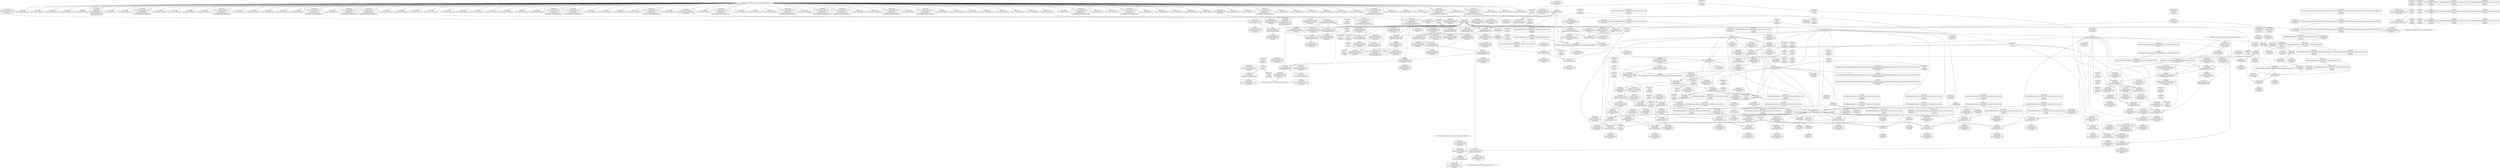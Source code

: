 digraph {
	CE0x3d4ed00 [shape=record,shape=Mrecord,label="{CE0x3d4ed00|%struct.task_struct*_(%struct.task_struct**)*_asm_movq_%gs:$_1:P_,$0_,_r,im,_dirflag_,_fpsr_,_flags_}"]
	CE0x3cfac80 [shape=record,shape=Mrecord,label="{CE0x3cfac80|current_sid:tmp11|security/selinux/hooks.c,218|*SummSink*}"]
	CE0x3cd8710 [shape=record,shape=Mrecord,label="{CE0x3cd8710|current_sid:tmp5|security/selinux/hooks.c,218|*SummSource*}"]
	CE0x3ce25e0 [shape=record,shape=Mrecord,label="{CE0x3ce25e0|80:_i32,_112:_i8*,_:_CRE_62,63_}"]
	CE0x3ce7ac0 [shape=record,shape=Mrecord,label="{CE0x3ce7ac0|80:_i32,_112:_i8*,_:_CRE_45,46_}"]
	CE0x3cc1050 [shape=record,shape=Mrecord,label="{CE0x3cc1050|avc_has_perm:requested|Function::avc_has_perm&Arg::requested::|*SummSource*}"]
	CE0x3cd8630 [shape=record,shape=Mrecord,label="{CE0x3cd8630|GLOBAL:__llvm_gcov_ctr125|Global_var:__llvm_gcov_ctr125|*SummSource*}"]
	CE0x3d0a3e0 [shape=record,shape=Mrecord,label="{CE0x3d0a3e0|i32_218|*Constant*|*SummSource*}"]
	CE0x3cd42f0 [shape=record,shape=Mrecord,label="{CE0x3cd42f0|selinux_shm_associate:tmp}"]
	CE0x3cc9780 [shape=record,shape=Mrecord,label="{CE0x3cc9780|i16_28|*Constant*}"]
	CE0x3cf8250 [shape=record,shape=Mrecord,label="{CE0x3cf8250|GLOBAL:lockdep_rcu_suspicious|*Constant*}"]
	CE0x3ce9c10 [shape=record,shape=Mrecord,label="{CE0x3ce9c10|80:_i32,_112:_i8*,_:_CRE_50,51_}"]
	CE0x3cfa520 [shape=record,shape=Mrecord,label="{CE0x3cfa520|selinux_shm_associate:call3|security/selinux/hooks.c,5332}"]
	CE0x3cc9920 [shape=record,shape=Mrecord,label="{CE0x3cc9920|i16_28|*Constant*|*SummSource*}"]
	CE0x3d19280 [shape=record,shape=Mrecord,label="{CE0x3d19280|current_sid:tmp20|security/selinux/hooks.c,218}"]
	CE0x3cc0da0 [shape=record,shape=Mrecord,label="{CE0x3cc0da0|avc_has_perm:requested|Function::avc_has_perm&Arg::requested::|*SummSink*}"]
	CE0x3cc9000 [shape=record,shape=Mrecord,label="{CE0x3cc9000|current_sid:land.lhs.true2|*SummSource*}"]
	CE0x3cdc300 [shape=record,shape=Mrecord,label="{CE0x3cdc300|i64_0|*Constant*|*SummSink*}"]
	CE0x3cc0370 [shape=record,shape=Mrecord,label="{CE0x3cc0370|avc_has_perm:tsid|Function::avc_has_perm&Arg::tsid::}"]
	CE0x3ce24b0 [shape=record,shape=Mrecord,label="{CE0x3ce24b0|80:_i32,_112:_i8*,_:_CRE_61,62_}"]
	CE0x3d18500 [shape=record,shape=Mrecord,label="{CE0x3d18500|current_sid:tmp18|security/selinux/hooks.c,218}"]
	CE0x3cdfd40 [shape=record,shape=Mrecord,label="{CE0x3cdfd40|avc_has_perm:entry|*SummSink*}"]
	CE0x5c46a00 [shape=record,shape=Mrecord,label="{CE0x5c46a00|80:_i32,_112:_i8*,_:_CRE_1,2_}"]
	CE0x3cf65e0 [shape=record,shape=Mrecord,label="{CE0x3cf65e0|current_sid:tmp3}"]
	CE0x3cc4330 [shape=record,shape=Mrecord,label="{CE0x3cc4330|selinux_shm_associate:bb|*SummSource*}"]
	CE0x3cd9f50 [shape=record,shape=Mrecord,label="{CE0x3cd9f50|current_sid:cred|security/selinux/hooks.c,218|*SummSource*}"]
	CE0x3cd79f0 [shape=record,shape=Mrecord,label="{CE0x3cd79f0|selinux_shm_associate:tmp2|*SummSource*}"]
	CE0x59d9c30 [shape=record,shape=Mrecord,label="{CE0x59d9c30|selinux_shm_associate:shp|Function::selinux_shm_associate&Arg::shp::|*SummSource*}"]
	CE0x3cd3e60 [shape=record,shape=Mrecord,label="{CE0x3cd3e60|get_current:tmp|*SummSink*}"]
	CE0x3d189c0 [shape=record,shape=Mrecord,label="{CE0x3d189c0|current_sid:tmp19|security/selinux/hooks.c,218}"]
	CE0x3cdbb70 [shape=record,shape=Mrecord,label="{CE0x3cdbb70|i64_3|*Constant*}"]
	CE0x3d0dfd0 [shape=record,shape=Mrecord,label="{CE0x3d0dfd0|current_sid:tmp24|security/selinux/hooks.c,220|*SummSource*}"]
	CE0x3cf84a0 [shape=record,shape=Mrecord,label="{CE0x3cf84a0|GLOBAL:lockdep_rcu_suspicious|*Constant*|*SummSource*}"]
	CE0x3cd4650 [shape=record,shape=Mrecord,label="{CE0x3cd4650|i64*_getelementptr_inbounds_(_2_x_i64_,_2_x_i64_*___llvm_gcov_ctr98,_i64_0,_i64_1)|*Constant*}"]
	CE0x3cfcce0 [shape=record,shape=Mrecord,label="{CE0x3cfcce0|i64*_getelementptr_inbounds_(_11_x_i64_,_11_x_i64_*___llvm_gcov_ctr125,_i64_0,_i64_1)|*Constant*|*SummSink*}"]
	CE0x3ce6da0 [shape=record,shape=Mrecord,label="{CE0x3ce6da0|80:_i32,_112:_i8*,_:_CRE_67,68_}"]
	CE0x3ccd850 [shape=record,shape=Mrecord,label="{CE0x3ccd850|80:_i32,_112:_i8*,_:_CRE_35,36_}"]
	CE0x3cdc840 [shape=record,shape=Mrecord,label="{CE0x3cdc840|current_sid:tobool|security/selinux/hooks.c,218}"]
	CE0x3cdcef0 [shape=record,shape=Mrecord,label="{CE0x3cdcef0|i64_0|*Constant*}"]
	CE0x3cd5220 [shape=record,shape=Mrecord,label="{CE0x3cd5220|selinux_shm_associate:security|security/selinux/hooks.c,5327}"]
	CE0x3ce6ed0 [shape=record,shape=Mrecord,label="{CE0x3ce6ed0|80:_i32,_112:_i8*,_:_CRE_68,69_}"]
	CE0x3cf6a50 [shape=record,shape=Mrecord,label="{CE0x3cf6a50|avc_has_perm:auditdata|Function::avc_has_perm&Arg::auditdata::}"]
	CE0x3cdca70 [shape=record,shape=Mrecord,label="{CE0x3cdca70|current_sid:tobool|security/selinux/hooks.c,218|*SummSource*}"]
	CE0x3d0e310 [shape=record,shape=Mrecord,label="{CE0x3d0e310|get_current:bb|*SummSource*}"]
	CE0x3cc37b0 [shape=record,shape=Mrecord,label="{CE0x3cc37b0|COLLAPSED:_GCMRE___llvm_gcov_ctr125_internal_global_11_x_i64_zeroinitializer:_elem_0:default:}"]
	CE0x3cd2630 [shape=record,shape=Mrecord,label="{CE0x3cd2630|80:_i32,_112:_i8*,_:_CRE_84,88_|*MultipleSource*|security/selinux/hooks.c,5327|Function::selinux_shm_associate&Arg::shp::}"]
	CE0x3d126e0 [shape=record,shape=Mrecord,label="{CE0x3d126e0|current_sid:tmp8|security/selinux/hooks.c,218}"]
	CE0x3ced460 [shape=record,shape=Mrecord,label="{CE0x3ced460|i32_3|*Constant*}"]
	CE0x3ce3ce0 [shape=record,shape=Mrecord,label="{CE0x3ce3ce0|_call_void_mcount()_#3}"]
	CE0x3d0b200 [shape=record,shape=Mrecord,label="{CE0x3d0b200|i64*_getelementptr_inbounds_(_11_x_i64_,_11_x_i64_*___llvm_gcov_ctr125,_i64_0,_i64_9)|*Constant*|*SummSink*}"]
	CE0x3cc3540 [shape=record,shape=Mrecord,label="{CE0x3cc3540|i64*_getelementptr_inbounds_(_11_x_i64_,_11_x_i64_*___llvm_gcov_ctr125,_i64_0,_i64_0)|*Constant*|*SummSink*}"]
	CE0x3d191a0 [shape=record,shape=Mrecord,label="{CE0x3d191a0|i64*_getelementptr_inbounds_(_11_x_i64_,_11_x_i64_*___llvm_gcov_ctr125,_i64_0,_i64_10)|*Constant*|*SummSink*}"]
	CE0x3cfadb0 [shape=record,shape=Mrecord,label="{CE0x3cfadb0|current_sid:tmp12|security/selinux/hooks.c,218}"]
	CE0x3cee220 [shape=record,shape=Mrecord,label="{CE0x3cee220|i32_0|*Constant*}"]
	CE0x3d0c8c0 [shape=record,shape=Mrecord,label="{CE0x3d0c8c0|current_sid:sid|security/selinux/hooks.c,220}"]
	CE0x3ccd6a0 [shape=record,shape=Mrecord,label="{CE0x3ccd6a0|80:_i32,_112:_i8*,_:_CRE_33,34_}"]
	CE0x3cfb1d0 [shape=record,shape=Mrecord,label="{CE0x3cfb1d0|i64*_getelementptr_inbounds_(_11_x_i64_,_11_x_i64_*___llvm_gcov_ctr125,_i64_0,_i64_6)|*Constant*}"]
	CE0x3cda870 [shape=record,shape=Mrecord,label="{CE0x3cda870|current_sid:tmp5|security/selinux/hooks.c,218}"]
	CE0x3cd34f0 [shape=record,shape=Mrecord,label="{CE0x3cd34f0|get_current:tmp1|*SummSource*}"]
	CE0x3cd4550 [shape=record,shape=Mrecord,label="{CE0x3cd4550|i64*_getelementptr_inbounds_(_2_x_i64_,_2_x_i64_*___llvm_gcov_ctr312,_i64_0,_i64_0)|*Constant*|*SummSink*}"]
	CE0x3cdff90 [shape=record,shape=Mrecord,label="{CE0x3cdff90|avc_has_perm:ssid|Function::avc_has_perm&Arg::ssid::}"]
	CE0x3ce6800 [shape=record,shape=Mrecord,label="{CE0x3ce6800|80:_i32,_112:_i8*,_:_CRE_160,168_|*MultipleSource*|security/selinux/hooks.c,5327|Function::selinux_shm_associate&Arg::shp::}"]
	CE0x3d137d0 [shape=record,shape=Mrecord,label="{CE0x3d137d0|current_sid:do.end}"]
	CE0x3cde640 [shape=record,shape=Mrecord,label="{CE0x3cde640|current_sid:tmp16|security/selinux/hooks.c,218|*SummSource*}"]
	CE0x3d12600 [shape=record,shape=Mrecord,label="{CE0x3d12600|GLOBAL:current_sid.__warned|Global_var:current_sid.__warned|*SummSink*}"]
	CE0x3ccc160 [shape=record,shape=Mrecord,label="{CE0x3ccc160|i64_1|*Constant*}"]
	CE0x3d115c0 [shape=record,shape=Mrecord,label="{CE0x3d115c0|current_sid:tmp|*SummSource*}"]
	CE0x3ccfe00 [shape=record,shape=Mrecord,label="{CE0x3ccfe00|80:_i32,_112:_i8*,_:_CRE_40,41_}"]
	CE0x3ccc2a0 [shape=record,shape=Mrecord,label="{CE0x3ccc2a0|80:_i32,_112:_i8*,_:_CRE_9,10_}"]
	CE0x3d18e40 [shape=record,shape=Mrecord,label="{CE0x3d18e40|current_sid:tmp19|security/selinux/hooks.c,218|*SummSource*}"]
	CE0x3cd5040 [shape=record,shape=Mrecord,label="{CE0x3cd5040|i32_10|*Constant*|*SummSink*}"]
	CE0x3cde410 [shape=record,shape=Mrecord,label="{CE0x3cde410|current_sid:tmp16|security/selinux/hooks.c,218}"]
	CE0x3ccab30 [shape=record,shape=Mrecord,label="{CE0x3ccab30|i32_(i32,_i32,_i16,_i32,_%struct.common_audit_data*)*_bitcast_(i32_(i32,_i32,_i16,_i32,_%struct.common_audit_data.495*)*_avc_has_perm_to_i32_(i32,_i32,_i16,_i32,_%struct.common_audit_data*)*)|*Constant*|*SummSource*}"]
	CE0x3cd9ff0 [shape=record,shape=Mrecord,label="{CE0x3cd9ff0|current_sid:cred|security/selinux/hooks.c,218|*SummSink*}"]
	CE0x3d13660 [shape=record,shape=Mrecord,label="{CE0x3d13660|GLOBAL:current_task|Global_var:current_task|*SummSink*}"]
	CE0x3ce3810 [shape=record,shape=Mrecord,label="{CE0x3ce3810|current_sid:do.body|*SummSink*}"]
	CE0x3cd8f70 [shape=record,shape=Mrecord,label="{CE0x3cd8f70|80:_i32,_112:_i8*,_:_CRE_3,4_}"]
	CE0x3ce7410 [shape=record,shape=Mrecord,label="{CE0x3ce7410|80:_i32,_112:_i8*,_:_CRE_20,21_}"]
	CE0x3cca6e0 [shape=record,shape=Mrecord,label="{CE0x3cca6e0|selinux_shm_associate:shm_perm1|security/selinux/hooks.c,5330|*SummSink*}"]
	CE0x3cd9cc0 [shape=record,shape=Mrecord,label="{CE0x3cd9cc0|i32_78|*Constant*|*SummSource*}"]
	CE0x3cca750 [shape=record,shape=Mrecord,label="{CE0x3cca750|selinux_shm_associate:shm_perm1|security/selinux/hooks.c,5330}"]
	CE0x3cc0740 [shape=record,shape=Mrecord,label="{CE0x3cc0740|avc_has_perm:entry|*SummSource*}"]
	"CONST[source:2(external),value:2(dynamic)][purpose:{subject}][SrcIdx:1]"
	CE0x3cd7680 [shape=record,shape=Mrecord,label="{CE0x3cd7680|current_sid:bb|*SummSource*}"]
	CE0x3cdd720 [shape=record,shape=Mrecord,label="{CE0x3cdd720|current_sid:tmp9|security/selinux/hooks.c,218|*SummSource*}"]
	CE0x3cc6670 [shape=record,shape=Mrecord,label="{CE0x3cc6670|current_sid:entry}"]
	CE0x3cd7570 [shape=record,shape=Mrecord,label="{CE0x3cd7570|current_sid:land.lhs.true|*SummSink*}"]
	CE0x3ce6620 [shape=record,shape=Mrecord,label="{CE0x3ce6620|80:_i32,_112:_i8*,_:_CRE_152,160_|*MultipleSource*|security/selinux/hooks.c,5327|Function::selinux_shm_associate&Arg::shp::}"]
	CE0x3cfcff0 [shape=record,shape=Mrecord,label="{CE0x3cfcff0|current_sid:tmp2}"]
	CE0x3ced2c0 [shape=record,shape=Mrecord,label="{CE0x3ced2c0|selinux_shm_associate:tmp6|security/selinux/hooks.c,5330|*SummSource*}"]
	CE0x3cce470 [shape=record,shape=Mrecord,label="{CE0x3cce470|selinux_shm_associate:tmp3|*SummSink*}"]
	CE0x3ccc0f0 [shape=record,shape=Mrecord,label="{CE0x3ccc0f0|i64_1|*Constant*|*SummSink*}"]
	CE0x3cdc7a0 [shape=record,shape=Mrecord,label="{CE0x3cdc7a0|current_sid:call|security/selinux/hooks.c,218|*SummSink*}"]
	CE0x3d4ee00 [shape=record,shape=Mrecord,label="{CE0x3d4ee00|%struct.task_struct*_(%struct.task_struct**)*_asm_movq_%gs:$_1:P_,$0_,_r,im,_dirflag_,_fpsr_,_flags_|*SummSource*}"]
	CE0x3d12a80 [shape=record,shape=Mrecord,label="{CE0x3d12a80|0:_i8,_:_GCMR_current_sid.__warned_internal_global_i8_0,_section_.data.unlikely_,_align_1:_elem_0:default:}"]
	CE0x3cf2500 [shape=record,shape=Mrecord,label="{CE0x3cf2500|GLOBAL:get_current|*Constant*|*SummSource*}"]
	CE0x3d18760 [shape=record,shape=Mrecord,label="{CE0x3d18760|current_sid:tmp18|security/selinux/hooks.c,218|*SummSource*}"]
	CE0x3d4f760 [shape=record,shape=Mrecord,label="{CE0x3d4f760|i64*_getelementptr_inbounds_(_2_x_i64_,_2_x_i64_*___llvm_gcov_ctr98,_i64_0,_i64_0)|*Constant*}"]
	CE0x3cd9120 [shape=record,shape=Mrecord,label="{CE0x3cd9120|current_sid:tmp7|security/selinux/hooks.c,218|*SummSink*}"]
	CE0x50a6540 [shape=record,shape=Mrecord,label="{CE0x50a6540|selinux_shm_associate:shm_perm|security/selinux/hooks.c,5327|*SummSink*}"]
	CE0x3cdf150 [shape=record,shape=Mrecord,label="{CE0x3cdf150|selinux_shm_associate:call3|security/selinux/hooks.c,5332|*SummSource*}"]
	CE0x3cddc80 [shape=record,shape=Mrecord,label="{CE0x3cddc80|current_sid:tmp10|security/selinux/hooks.c,218|*SummSink*}"]
	CE0x3cc5d30 [shape=record,shape=Mrecord,label="{CE0x3cc5d30|get_current:entry|*SummSource*}"]
	CE0x3ccd940 [shape=record,shape=Mrecord,label="{CE0x3ccd940|80:_i32,_112:_i8*,_:_CRE_36,37_}"]
	CE0x3cf4d10 [shape=record,shape=Mrecord,label="{CE0x3cf4d10|i64*_getelementptr_inbounds_(_11_x_i64_,_11_x_i64_*___llvm_gcov_ctr125,_i64_0,_i64_8)|*Constant*|*SummSink*}"]
	CE0x3cd24e0 [shape=record,shape=Mrecord,label="{CE0x3cd24e0|80:_i32,_112:_i8*,_:_CRE_80,84_|*MultipleSource*|security/selinux/hooks.c,5327|Function::selinux_shm_associate&Arg::shp::}"]
	CE0x3cd9de0 [shape=record,shape=Mrecord,label="{CE0x3cd9de0|current_sid:cred|security/selinux/hooks.c,218}"]
	CE0x3cd36a0 [shape=record,shape=Mrecord,label="{CE0x3cd36a0|80:_i32,_112:_i8*,_:_CRE_29,30_}"]
	CE0x3cd4fd0 [shape=record,shape=Mrecord,label="{CE0x3cd4fd0|selinux_shm_associate:tmp4|security/selinux/hooks.c,5327|*SummSource*}"]
	CE0x3ce3770 [shape=record,shape=Mrecord,label="{CE0x3ce3770|current_sid:do.body|*SummSource*}"]
	CE0x3d0e490 [shape=record,shape=Mrecord,label="{CE0x3d0e490|get_current:bb|*SummSink*}"]
	CE0x3d190f0 [shape=record,shape=Mrecord,label="{CE0x3d190f0|i64*_getelementptr_inbounds_(_11_x_i64_,_11_x_i64_*___llvm_gcov_ctr125,_i64_0,_i64_10)|*Constant*|*SummSource*}"]
	CE0x3ce6440 [shape=record,shape=Mrecord,label="{CE0x3ce6440|80:_i32,_112:_i8*,_:_CRE_144,152_|*MultipleSource*|security/selinux/hooks.c,5327|Function::selinux_shm_associate&Arg::shp::}"]
	CE0x3ce7bf0 [shape=record,shape=Mrecord,label="{CE0x3ce7bf0|80:_i32,_112:_i8*,_:_CRE_46,47_}"]
	CE0x3cd4ea0 [shape=record,shape=Mrecord,label="{CE0x3cd4ea0|i32_10|*Constant*|*SummSource*}"]
	CE0x3cc9ef0 [shape=record,shape=Mrecord,label="{CE0x3cc9ef0|selinux_shm_associate:tmp4|security/selinux/hooks.c,5327}"]
	CE0x3cc78a0 [shape=record,shape=Mrecord,label="{CE0x3cc78a0|current_sid:if.end}"]
	CE0x3cddb00 [shape=record,shape=Mrecord,label="{CE0x3cddb00|current_sid:tmp10|security/selinux/hooks.c,218|*SummSource*}"]
	CE0x3ce7d20 [shape=record,shape=Mrecord,label="{CE0x3ce7d20|80:_i32,_112:_i8*,_:_CRE_47,48_}"]
	CE0x3cd3600 [shape=record,shape=Mrecord,label="{CE0x3cd3600|80:_i32,_112:_i8*,_:_CRE_28,29_}"]
	CE0x3cd7750 [shape=record,shape=Mrecord,label="{CE0x3cd7750|current_sid:bb|*SummSink*}"]
	CE0x3ce3f30 [shape=record,shape=Mrecord,label="{CE0x3ce3f30|_call_void_mcount()_#3|*SummSource*}"]
	CE0x3cc65b0 [shape=record,shape=Mrecord,label="{CE0x3cc65b0|GLOBAL:current_sid|*Constant*|*SummSink*}"]
	CE0x3d4faa0 [shape=record,shape=Mrecord,label="{CE0x3d4faa0|get_current:tmp3|*SummSink*}"]
	CE0x3ce17e0 [shape=record,shape=Mrecord,label="{CE0x3ce17e0|current_sid:tmp8|security/selinux/hooks.c,218|*SummSink*}"]
	CE0x3d10f80 [shape=record,shape=Mrecord,label="{CE0x3d10f80|current_sid:tmp22|security/selinux/hooks.c,218|*SummSink*}"]
	CE0x3d18d10 [shape=record,shape=Mrecord,label="{CE0x3d18d10|i64*_getelementptr_inbounds_(_11_x_i64_,_11_x_i64_*___llvm_gcov_ctr125,_i64_0,_i64_10)|*Constant*}"]
	CE0x3cc5ee0 [shape=record,shape=Mrecord,label="{CE0x3cc5ee0|_ret_%struct.task_struct*_%tmp4,_!dbg_!27714|./arch/x86/include/asm/current.h,14|*SummSource*}"]
	CE0x3cd8170 [shape=record,shape=Mrecord,label="{CE0x3cd8170|80:_i32,_112:_i8*,_:_CRE_100,102_|*MultipleSource*|security/selinux/hooks.c,5327|Function::selinux_shm_associate&Arg::shp::}"]
	CE0x3cc9e40 [shape=record,shape=Mrecord,label="{CE0x3cc9e40|selinux_shm_associate:security|security/selinux/hooks.c,5327|*SummSink*}"]
	CE0x3d1a310 [shape=record,shape=Mrecord,label="{CE0x3d1a310|current_sid:tmp13|security/selinux/hooks.c,218}"]
	CE0x3cd1070 [shape=record,shape=Mrecord,label="{CE0x3cd1070|selinux_shm_associate:call|security/selinux/hooks.c,5325|*SummSource*}"]
	CE0x3ccac40 [shape=record,shape=Mrecord,label="{CE0x3ccac40|i32_(i32,_i32,_i16,_i32,_%struct.common_audit_data*)*_bitcast_(i32_(i32,_i32,_i16,_i32,_%struct.common_audit_data.495*)*_avc_has_perm_to_i32_(i32,_i32,_i16,_i32,_%struct.common_audit_data*)*)|*Constant*|*SummSink*}"]
	CE0x3cf7b70 [shape=record,shape=Mrecord,label="{CE0x3cf7b70|_call_void_lockdep_rcu_suspicious(i8*_getelementptr_inbounds_(_25_x_i8_,_25_x_i8_*_.str3,_i32_0,_i32_0),_i32_218,_i8*_getelementptr_inbounds_(_45_x_i8_,_45_x_i8_*_.str12,_i32_0,_i32_0))_#10,_!dbg_!27727|security/selinux/hooks.c,218|*SummSink*}"]
	CE0x3ceb220 [shape=record,shape=Mrecord,label="{CE0x3ceb220|current_sid:tmp|*SummSink*}"]
	CE0x3ce6b40 [shape=record,shape=Mrecord,label="{CE0x3ce6b40|80:_i32,_112:_i8*,_:_CRE_65,66_}"]
	CE0x3cf2260 [shape=record,shape=Mrecord,label="{CE0x3cf2260|GLOBAL:get_current|*Constant*}"]
	CE0x3ccb600 [shape=record,shape=Mrecord,label="{CE0x3ccb600|selinux_shm_associate:entry|*SummSource*}"]
	CE0x3ce2fb0 [shape=record,shape=Mrecord,label="{CE0x3ce2fb0|selinux_shm_associate:tmp2}"]
	CE0x3cd9250 [shape=record,shape=Mrecord,label="{CE0x3cd9250|GLOBAL:current_sid.__warned|Global_var:current_sid.__warned}"]
	CE0x3d13a40 [shape=record,shape=Mrecord,label="{CE0x3d13a40|current_sid:if.then}"]
	CE0x3ce2e30 [shape=record,shape=Mrecord,label="{CE0x3ce2e30|i64*_getelementptr_inbounds_(_2_x_i64_,_2_x_i64_*___llvm_gcov_ctr312,_i64_0,_i64_1)|*Constant*|*SummSink*}"]
	CE0x3cc68f0 [shape=record,shape=Mrecord,label="{CE0x3cc68f0|i64*_getelementptr_inbounds_(_2_x_i64_,_2_x_i64_*___llvm_gcov_ctr312,_i64_0,_i64_0)|*Constant*|*SummSource*}"]
	CE0x3cf86d0 [shape=record,shape=Mrecord,label="{CE0x3cf86d0|i8*_getelementptr_inbounds_(_25_x_i8_,_25_x_i8_*_.str3,_i32_0,_i32_0)|*Constant*|*SummSink*}"]
	CE0x3cf4a60 [shape=record,shape=Mrecord,label="{CE0x3cf4a60|i1_true|*Constant*|*SummSource*}"]
	CE0x3cd96b0 [shape=record,shape=Mrecord,label="{CE0x3cd96b0|80:_i32,_112:_i8*,_:_CRE_76,80_|*MultipleSource*|security/selinux/hooks.c,5327|Function::selinux_shm_associate&Arg::shp::}"]
	CE0x3ce1680 [shape=record,shape=Mrecord,label="{CE0x3ce1680|i64*_getelementptr_inbounds_(_2_x_i64_,_2_x_i64_*___llvm_gcov_ctr312,_i64_0,_i64_0)|*Constant*}"]
	CE0x3cc64a0 [shape=record,shape=Mrecord,label="{CE0x3cc64a0|GLOBAL:current_sid|*Constant*|*SummSource*}"]
	CE0x3ce34e0 [shape=record,shape=Mrecord,label="{CE0x3ce34e0|current_sid:if.then|*SummSource*}"]
	CE0x3cc0210 [shape=record,shape=Mrecord,label="{CE0x3cc0210|avc_has_perm:ssid|Function::avc_has_perm&Arg::ssid::|*SummSource*}"]
	CE0x3cf6d90 [shape=record,shape=Mrecord,label="{CE0x3cf6d90|_ret_i32_%retval.0,_!dbg_!27728|security/selinux/avc.c,775|*SummSource*}"]
	CE0x3ce0180 [shape=record,shape=Mrecord,label="{CE0x3ce0180|80:_i32,_112:_i8*,_:_CRE_168,172_|*MultipleSource*|security/selinux/hooks.c,5327|Function::selinux_shm_associate&Arg::shp::}"]
	CE0x3d195a0 [shape=record,shape=Mrecord,label="{CE0x3d195a0|current_sid:tmp20|security/selinux/hooks.c,218|*SummSink*}"]
	CE0x3d0e5c0 [shape=record,shape=Mrecord,label="{CE0x3d0e5c0|i64*_getelementptr_inbounds_(_2_x_i64_,_2_x_i64_*___llvm_gcov_ctr98,_i64_0,_i64_0)|*Constant*|*SummSource*}"]
	CE0x3ce75c0 [shape=record,shape=Mrecord,label="{CE0x3ce75c0|80:_i32,_112:_i8*,_:_CRE_22,23_}"]
	"CONST[source:0(mediator),value:0(static)][purpose:{operation}]"
	CE0x3ce2d50 [shape=record,shape=Mrecord,label="{CE0x3ce2d50|selinux_shm_associate:call|security/selinux/hooks.c,5325}"]
	CE0x3d107d0 [shape=record,shape=Mrecord,label="{CE0x3d107d0|current_sid:security|security/selinux/hooks.c,218|*SummSource*}"]
	CE0x3cc9630 [shape=record,shape=Mrecord,label="{CE0x3cc9630|avc_has_perm:tsid|Function::avc_has_perm&Arg::tsid::|*SummSink*}"]
	CE0x3ccdc70 [shape=record,shape=Mrecord,label="{CE0x3ccdc70|current_sid:sid|security/selinux/hooks.c,220|*SummSink*}"]
	CE0x3cce640 [shape=record,shape=Mrecord,label="{CE0x3cce640|_call_void_mcount()_#3|*SummSource*}"]
	CE0x3cd1a90 [shape=record,shape=Mrecord,label="{CE0x3cd1a90|current_sid:bb}"]
	CE0x3cdbc50 [shape=record,shape=Mrecord,label="{CE0x3cdbc50|i64_3|*Constant*|*SummSink*}"]
	CE0x3cf9b90 [shape=record,shape=Mrecord,label="{CE0x3cf9b90|selinux_shm_associate:sid2|security/selinux/hooks.c,5332|*SummSource*}"]
	CE0x3cde8f0 [shape=record,shape=Mrecord,label="{CE0x3cde8f0|i8_1|*Constant*}"]
	CE0x3cc5e50 [shape=record,shape=Mrecord,label="{CE0x3cc5e50|get_current:entry|*SummSink*}"]
	"CONST[source:0(mediator),value:2(dynamic)][purpose:{subject}][SrcIdx:2]"
	CE0x3d0dee0 [shape=record,shape=Mrecord,label="{CE0x3d0dee0|current_sid:tmp24|security/selinux/hooks.c,220}"]
	CE0x3ce10f0 [shape=record,shape=Mrecord,label="{CE0x3ce10f0|80:_i32,_112:_i8*,_:_CRE_54,55_}"]
	CE0x3cf6f20 [shape=record,shape=Mrecord,label="{CE0x3cf6f20|_ret_i32_%retval.0,_!dbg_!27728|security/selinux/avc.c,775|*SummSink*}"]
	CE0x3cf52f0 [shape=record,shape=Mrecord,label="{CE0x3cf52f0|i64*_getelementptr_inbounds_(_2_x_i64_,_2_x_i64_*___llvm_gcov_ctr98,_i64_0,_i64_1)|*Constant*|*SummSource*}"]
	CE0x3ce62a0 [shape=record,shape=Mrecord,label="{CE0x3ce62a0|80:_i32,_112:_i8*,_:_CRE_136,144_|*MultipleSource*|security/selinux/hooks.c,5327|Function::selinux_shm_associate&Arg::shp::}"]
	CE0x3cdbbe0 [shape=record,shape=Mrecord,label="{CE0x3cdbbe0|i64_3|*Constant*|*SummSource*}"]
	CE0x5381260 [shape=record,shape=Mrecord,label="{CE0x5381260|80:_i32,_112:_i8*,_:_CRE_0,1_}"]
	CE0x3ce5f10 [shape=record,shape=Mrecord,label="{CE0x3ce5f10|80:_i32,_112:_i8*,_:_CRE_120,128_|*MultipleSource*|security/selinux/hooks.c,5327|Function::selinux_shm_associate&Arg::shp::}"]
	CE0x3cd20b0 [shape=record,shape=Mrecord,label="{CE0x3cd20b0|80:_i32,_112:_i8*,_:_CRE_70,71_}"]
	CE0x3d37ee0 [shape=record,shape=Mrecord,label="{CE0x3d37ee0|get_current:tmp}"]
	CE0x3cd5f80 [shape=record,shape=Mrecord,label="{CE0x3cd5f80|current_sid:tmp1|*SummSource*}"]
	CE0x3d19210 [shape=record,shape=Mrecord,label="{CE0x3d19210|current_sid:tmp19|security/selinux/hooks.c,218|*SummSink*}"]
	CE0x3ce2710 [shape=record,shape=Mrecord,label="{CE0x3ce2710|80:_i32,_112:_i8*,_:_CRE_63,64_}"]
	CE0x3ce2850 [shape=record,shape=Mrecord,label="{CE0x3ce2850|i32_1|*Constant*|*SummSource*}"]
	CE0x3cfc410 [shape=record,shape=Mrecord,label="{CE0x3cfc410|current_sid:tmp15|security/selinux/hooks.c,218|*SummSource*}"]
	CE0x3d13860 [shape=record,shape=Mrecord,label="{CE0x3d13860|current_sid:do.end|*SummSource*}"]
	CE0x3ccd760 [shape=record,shape=Mrecord,label="{CE0x3ccd760|80:_i32,_112:_i8*,_:_CRE_34,35_}"]
	CE0x3d19900 [shape=record,shape=Mrecord,label="{CE0x3d19900|current_sid:tmp21|security/selinux/hooks.c,218}"]
	CE0x3d0abd0 [shape=record,shape=Mrecord,label="{CE0x3d0abd0|i8*_getelementptr_inbounds_(_45_x_i8_,_45_x_i8_*_.str12,_i32_0,_i32_0)|*Constant*|*SummSink*}"]
	CE0x3cd8e70 [shape=record,shape=Mrecord,label="{CE0x3cd8e70|80:_i32,_112:_i8*,_:_CRE_24,25_}"]
	CE0x3cd1880 [shape=record,shape=Mrecord,label="{CE0x3cd1880|current_sid:land.lhs.true}"]
	CE0x3cc5c80 [shape=record,shape=Mrecord,label="{CE0x3cc5c80|get_current:entry}"]
	CE0x3cd97a0 [shape=record,shape=Mrecord,label="{CE0x3cd97a0|80:_i32,_112:_i8*,_:_CRE_25,26_}"]
	CE0x3ce6a40 [shape=record,shape=Mrecord,label="{CE0x3ce6a40|80:_i32,_112:_i8*,_:_CRE_64,65_}"]
	CE0x3ce2be0 [shape=record,shape=Mrecord,label="{CE0x3ce2be0|_call_void_mcount()_#3|*SummSink*}"]
	CE0x3cf7100 [shape=record,shape=Mrecord,label="{CE0x3cf7100|current_sid:if.end|*SummSource*}"]
	CE0x3cdfa70 [shape=record,shape=Mrecord,label="{CE0x3cdfa70|selinux_shm_associate:u|security/selinux/hooks.c,5330}"]
	CE0x3ce0e80 [shape=record,shape=Mrecord,label="{CE0x3ce0e80|selinux_shm_associate:ad|security/selinux/hooks.c, 5324|*SummSource*}"]
	CE0x3cdd3d0 [shape=record,shape=Mrecord,label="{CE0x3cdd3d0|current_sid:tmp10|security/selinux/hooks.c,218}"]
	CE0x3ce4410 [shape=record,shape=Mrecord,label="{CE0x3ce4410|current_sid:call|security/selinux/hooks.c,218|*SummSource*}"]
	CE0x3d19400 [shape=record,shape=Mrecord,label="{CE0x3d19400|current_sid:tmp20|security/selinux/hooks.c,218|*SummSource*}"]
	CE0x3d1a850 [shape=record,shape=Mrecord,label="{CE0x3d1a850|current_sid:tmp14|security/selinux/hooks.c,218|*SummSource*}"]
	CE0x3cfa9c0 [shape=record,shape=Mrecord,label="{CE0x3cfa9c0|selinux_shm_associate:tmp7|security/selinux/hooks.c,5332|*SummSink*}"]
	CE0x3ced6c0 [shape=record,shape=Mrecord,label="{CE0x3ced6c0|i32_3|*Constant*|*SummSink*}"]
	CE0x3d0b070 [shape=record,shape=Mrecord,label="{CE0x3d0b070|i64*_getelementptr_inbounds_(_11_x_i64_,_11_x_i64_*___llvm_gcov_ctr125,_i64_0,_i64_9)|*Constant*|*SummSource*}"]
	CE0x3ce6c70 [shape=record,shape=Mrecord,label="{CE0x3ce6c70|80:_i32,_112:_i8*,_:_CRE_66,67_}"]
	CE0x59d9d60 [shape=record,shape=Mrecord,label="{CE0x59d9d60|selinux_shm_associate:shm_perm|security/selinux/hooks.c,5327|*SummSource*}"]
	CE0x3cdd580 [shape=record,shape=Mrecord,label="{CE0x3cdd580|i64_4|*Constant*|*SummSink*}"]
	CE0x3cdf380 [shape=record,shape=Mrecord,label="{CE0x3cdf380|selinux_shm_associate:call3|security/selinux/hooks.c,5332|*SummSink*}"]
	CE0x3d10e80 [shape=record,shape=Mrecord,label="{CE0x3d10e80|current_sid:tmp23|security/selinux/hooks.c,218}"]
	CE0x3cdc180 [shape=record,shape=Mrecord,label="{CE0x3cdc180|i64_0|*Constant*|*SummSource*}"]
	CE0x3cdbcf0 [shape=record,shape=Mrecord,label="{CE0x3cdbcf0|current_sid:tmp4|security/selinux/hooks.c,218}"]
	CE0x3cccac0 [shape=record,shape=Mrecord,label="{CE0x3cccac0|i64*_getelementptr_inbounds_(_2_x_i64_,_2_x_i64_*___llvm_gcov_ctr312,_i64_0,_i64_1)|*Constant*}"]
	CE0x3ce1ea0 [shape=record,shape=Mrecord,label="{CE0x3ce1ea0|i64_5|*Constant*|*SummSource*}"]
	CE0x3cd84b0 [shape=record,shape=Mrecord,label="{CE0x3cd84b0|80:_i32,_112:_i8*,_:_CRE_112,120_|*MultipleSource*|security/selinux/hooks.c,5327|Function::selinux_shm_associate&Arg::shp::}"]
	CE0x3ced840 [shape=record,shape=Mrecord,label="{CE0x3ced840|selinux_shm_associate:tmp6|security/selinux/hooks.c,5330}"]
	CE0x3d2a0b0 [shape=record,shape=Mrecord,label="{CE0x3d2a0b0|get_current:tmp2|*SummSource*}"]
	CE0x3ce2380 [shape=record,shape=Mrecord,label="{CE0x3ce2380|80:_i32,_112:_i8*,_:_CRE_60,61_}"]
	CE0x3cdd4b0 [shape=record,shape=Mrecord,label="{CE0x3cdd4b0|i64_4|*Constant*|*SummSource*}"]
	CE0x3ce1610 [shape=record,shape=Mrecord,label="{CE0x3ce1610|selinux_shm_associate:bb|*SummSink*}"]
	CE0x3ce3fd0 [shape=record,shape=Mrecord,label="{CE0x3ce3fd0|_call_void_mcount()_#3|*SummSink*}"]
	CE0x3d0c260 [shape=record,shape=Mrecord,label="{CE0x3d0c260|current_sid:tmp23|security/selinux/hooks.c,218|*SummSource*}"]
	CE0x3cdd620 [shape=record,shape=Mrecord,label="{CE0x3cdd620|current_sid:tmp9|security/selinux/hooks.c,218}"]
	CE0x3cc02b0 [shape=record,shape=Mrecord,label="{CE0x3cc02b0|avc_has_perm:ssid|Function::avc_has_perm&Arg::ssid::|*SummSink*}"]
	CE0x3ce4bb0 [shape=record,shape=Mrecord,label="{CE0x3ce4bb0|80:_i32,_112:_i8*,_:_CRE_4,5_}"]
	CE0x3cca820 [shape=record,shape=Mrecord,label="{CE0x3cca820|selinux_shm_associate:key|security/selinux/hooks.c,5330}"]
	CE0x3cd7df0 [shape=record,shape=Mrecord,label="{CE0x3cd7df0|80:_i32,_112:_i8*,_:_CRE_92,96_|*MultipleSource*|security/selinux/hooks.c,5327|Function::selinux_shm_associate&Arg::shp::}"]
	CE0x3cd8780 [shape=record,shape=Mrecord,label="{CE0x3cd8780|current_sid:tmp5|security/selinux/hooks.c,218|*SummSink*}"]
	CE0x3cd9c50 [shape=record,shape=Mrecord,label="{CE0x3cd9c50|i32_78|*Constant*|*SummSink*}"]
	CE0x3d2a040 [shape=record,shape=Mrecord,label="{CE0x3d2a040|get_current:tmp2}"]
	CE0x3d13930 [shape=record,shape=Mrecord,label="{CE0x3d13930|current_sid:do.end|*SummSink*}"]
	CE0x3cc90d0 [shape=record,shape=Mrecord,label="{CE0x3cc90d0|current_sid:land.lhs.true2|*SummSink*}"]
	CE0x3d29860 [shape=record,shape=Mrecord,label="{CE0x3d29860|get_current:tmp1|*SummSink*}"]
	CE0x3ced130 [shape=record,shape=Mrecord,label="{CE0x3ced130|selinux_shm_associate:key|security/selinux/hooks.c,5330|*SummSink*}"]
	CE0x3cc49c0 [shape=record,shape=Mrecord,label="{CE0x3cc49c0|selinux_shm_associate:entry}"]
	CE0x3cf9600 [shape=record,shape=Mrecord,label="{CE0x3cf9600|selinux_shm_associate:ipc_id|security/selinux/hooks.c,5330|*SummSink*}"]
	CE0x3cca2c0 [shape=record,shape=Mrecord,label="{CE0x3cca2c0|i8_4|*Constant*}"]
	CE0x3d13d60 [shape=record,shape=Mrecord,label="{CE0x3d13d60|_call_void_mcount()_#3|*SummSink*}"]
	CE0x3cc8f90 [shape=record,shape=Mrecord,label="{CE0x3cc8f90|current_sid:land.lhs.true2}"]
	CE0x3ce4e80 [shape=record,shape=Mrecord,label="{CE0x3ce4e80|80:_i32,_112:_i8*,_:_CRE_8,9_}"]
	CE0x3cce510 [shape=record,shape=Mrecord,label="{CE0x3cce510|_call_void_mcount()_#3}"]
	CE0x378b720 [shape=record,shape=Mrecord,label="{CE0x378b720|80:_i32,_112:_i8*,_:_CRE_18,19_}"]
	CE0x3cf4fc0 [shape=record,shape=Mrecord,label="{CE0x3cf4fc0|i64*_getelementptr_inbounds_(_11_x_i64_,_11_x_i64_*___llvm_gcov_ctr125,_i64_0,_i64_8)|*Constant*|*SummSource*}"]
	CE0x3cd2c10 [shape=record,shape=Mrecord,label="{CE0x3cd2c10|_ret_i32_%tmp24,_!dbg_!27742|security/selinux/hooks.c,220|*SummSource*}"]
	CE0x3cd8310 [shape=record,shape=Mrecord,label="{CE0x3cd8310|80:_i32,_112:_i8*,_:_CRE_104,112_|*MultipleSource*|security/selinux/hooks.c,5327|Function::selinux_shm_associate&Arg::shp::}"]
	CE0x3ce0000 [shape=record,shape=Mrecord,label="{CE0x3ce0000|avc_has_perm:tsid|Function::avc_has_perm&Arg::tsid::|*SummSource*}"]
	CE0x3cd3fc0 [shape=record,shape=Mrecord,label="{CE0x3cd3fc0|80:_i32,_112:_i8*,_:_CRE_11,12_}"]
	CE0x3cc3430 [shape=record,shape=Mrecord,label="{CE0x3cc3430|i64*_getelementptr_inbounds_(_11_x_i64_,_11_x_i64_*___llvm_gcov_ctr125,_i64_0,_i64_0)|*Constant*|*SummSource*}"]
	CE0x3cd7860 [shape=record,shape=Mrecord,label="{CE0x3cd7860|i64*_getelementptr_inbounds_(_11_x_i64_,_11_x_i64_*___llvm_gcov_ctr125,_i64_0,_i64_0)|*Constant*}"]
	CE0x3d10840 [shape=record,shape=Mrecord,label="{CE0x3d10840|current_sid:security|security/selinux/hooks.c,218|*SummSink*}"]
	CE0x3cc0f00 [shape=record,shape=Mrecord,label="{CE0x3cc0f00|_ret_i32_%retval.0,_!dbg_!27728|security/selinux/avc.c,775}"]
	CE0x3cc9bc0 [shape=record,shape=Mrecord,label="{CE0x3cc9bc0|i32_64|*Constant*}"]
	CE0x3cf67c0 [shape=record,shape=Mrecord,label="{CE0x3cf67c0|current_sid:tmp3|*SummSource*}"]
	CE0x3cd9980 [shape=record,shape=Mrecord,label="{CE0x3cd9980|80:_i32,_112:_i8*,_:_CRE_27,28_}"]
	CE0x3ce2150 [shape=record,shape=Mrecord,label="{CE0x3ce2150|80:_i32,_112:_i8*,_:_CRE_58,59_}"]
	CE0x3ce99b0 [shape=record,shape=Mrecord,label="{CE0x3ce99b0|80:_i32,_112:_i8*,_:_CRE_48,49_}"]
	CE0x3cc9a50 [shape=record,shape=Mrecord,label="{CE0x3cc9a50|i16_28|*Constant*|*SummSink*}"]
	CE0x3cd0190 [shape=record,shape=Mrecord,label="{CE0x3cd0190|80:_i32,_112:_i8*,_:_CRE_43,44_}"]
	CE0x3cebaf0 [shape=record,shape=Mrecord,label="{CE0x3cebaf0|_ret_i32_%tmp24,_!dbg_!27742|security/selinux/hooks.c,220|*SummSink*}"]
	CE0x3d18890 [shape=record,shape=Mrecord,label="{CE0x3d18890|current_sid:tmp18|security/selinux/hooks.c,218|*SummSink*}"]
	CE0x3d10b90 [shape=record,shape=Mrecord,label="{CE0x3d10b90|current_sid:tmp22|security/selinux/hooks.c,218}"]
	CE0x3cc0890 [shape=record,shape=Mrecord,label="{CE0x3cc0890|avc_has_perm:tclass|Function::avc_has_perm&Arg::tclass::|*SummSink*}"]
	CE0x3ced030 [shape=record,shape=Mrecord,label="{CE0x3ced030|selinux_shm_associate:type|security/selinux/hooks.c,5329|*SummSink*}"]
	CE0x3cd9be0 [shape=record,shape=Mrecord,label="{CE0x3cd9be0|i32_78|*Constant*}"]
	CE0x3d0d9d0 [shape=record,shape=Mrecord,label="{CE0x3d0d9d0|i64*_getelementptr_inbounds_(_2_x_i64_,_2_x_i64_*___llvm_gcov_ctr98,_i64_0,_i64_0)|*Constant*|*SummSink*}"]
	CE0x3cf72b0 [shape=record,shape=Mrecord,label="{CE0x3cf72b0|_ret_i32_%call3,_!dbg_!27729|security/selinux/hooks.c,5332}"]
	CE0x3cf7b00 [shape=record,shape=Mrecord,label="{CE0x3cf7b00|_call_void_lockdep_rcu_suspicious(i8*_getelementptr_inbounds_(_25_x_i8_,_25_x_i8_*_.str3,_i32_0,_i32_0),_i32_218,_i8*_getelementptr_inbounds_(_45_x_i8_,_45_x_i8_*_.str12,_i32_0,_i32_0))_#10,_!dbg_!27727|security/selinux/hooks.c,218|*SummSource*}"]
	CE0x3cdf940 [shape=record,shape=Mrecord,label="{CE0x3cdf940|selinux_shm_associate:tmp6|security/selinux/hooks.c,5330|*SummSink*}"]
	CE0x3ccff30 [shape=record,shape=Mrecord,label="{CE0x3ccff30|80:_i32,_112:_i8*,_:_CRE_41,42_}"]
	CE0x3cd8c70 [shape=record,shape=Mrecord,label="{CE0x3cd8c70|current_sid:tmp6|security/selinux/hooks.c,218|*SummSource*}"]
	CE0x3cc6190 [shape=record,shape=Mrecord,label="{CE0x3cc6190|_ret_%struct.task_struct*_%tmp4,_!dbg_!27714|./arch/x86/include/asm/current.h,14|*SummSink*}"]
	CE0x3cdf9b0 [shape=record,shape=Mrecord,label="{CE0x3cdf9b0|selinux_shm_associate:ipc_id|security/selinux/hooks.c,5330}"]
	CE0x3cc4420 [shape=record,shape=Mrecord,label="{CE0x3cc4420|selinux_shm_associate:bb}"]
	CE0x3cf7a90 [shape=record,shape=Mrecord,label="{CE0x3cf7a90|i8*_getelementptr_inbounds_(_25_x_i8_,_25_x_i8_*_.str3,_i32_0,_i32_0)|*Constant*}"]
	CE0x35c4040 [shape=record,shape=Mrecord,label="{CE0x35c4040|80:_i32,_112:_i8*,_:_CRE_2,3_}"]
	CE0x3cfab50 [shape=record,shape=Mrecord,label="{CE0x3cfab50|current_sid:tmp11|security/selinux/hooks.c,218|*SummSource*}"]
	CE0x3cf9d50 [shape=record,shape=Mrecord,label="{CE0x3cf9d50|selinux_shm_associate:sid2|security/selinux/hooks.c,5332|*SummSink*}"]
	CE0x3cd7be0 [shape=record,shape=Mrecord,label="{CE0x3cd7be0|80:_i32,_112:_i8*,_:_CRE_88,92_|*MultipleSource*|security/selinux/hooks.c,5327|Function::selinux_shm_associate&Arg::shp::}"]
	CE0x3ce5170 [shape=record,shape=Mrecord,label="{CE0x3ce5170|i32_0|*Constant*|*SummSink*}"]
	CE0x3d19e10 [shape=record,shape=Mrecord,label="{CE0x3d19e10|i32_22|*Constant*|*SummSource*}"]
	CE0x3ce0fc0 [shape=record,shape=Mrecord,label="{CE0x3ce0fc0|80:_i32,_112:_i8*,_:_CRE_53,54_}"]
	CE0x3cdce10 [shape=record,shape=Mrecord,label="{CE0x3cdce10|i64_2|*Constant*|*SummSink*}"]
	CE0x3cdec40 [shape=record,shape=Mrecord,label="{CE0x3cdec40|i8_1|*Constant*|*SummSink*}"]
	CE0x3cca450 [shape=record,shape=Mrecord,label="{CE0x3cca450|i8_4|*Constant*|*SummSource*}"]
	CE0x3ce7000 [shape=record,shape=Mrecord,label="{CE0x3ce7000|80:_i32,_112:_i8*,_:_CRE_69,70_}"]
	CE0x3d4ec10 [shape=record,shape=Mrecord,label="{CE0x3d4ec10|get_current:tmp4|./arch/x86/include/asm/current.h,14|*SummSink*}"]
	CE0x3cfa3b0 [shape=record,shape=Mrecord,label="{CE0x3cfa3b0|selinux_shm_associate:tmp7|security/selinux/hooks.c,5332}"]
	CE0x3cdddb0 [shape=record,shape=Mrecord,label="{CE0x3cdddb0|current_sid:tmp11|security/selinux/hooks.c,218}"]
	CE0x3d12180 [shape=record,shape=Mrecord,label="{CE0x3d12180|i64*_getelementptr_inbounds_(_11_x_i64_,_11_x_i64_*___llvm_gcov_ctr125,_i64_0,_i64_1)|*Constant*|*SummSource*}"]
	CE0x3cf6360 [shape=record,shape=Mrecord,label="{CE0x3cf6360|current_sid:tmp2|*SummSource*}"]
	CE0x3cd21e0 [shape=record,shape=Mrecord,label="{CE0x3cd21e0|80:_i32,_112:_i8*,_:_CRE_71,72_}"]
	CE0x3cd1110 [shape=record,shape=Mrecord,label="{CE0x3cd1110|selinux_shm_associate:call|security/selinux/hooks.c,5325|*SummSink*}"]
	CE0x3cc0b50 [shape=record,shape=Mrecord,label="{CE0x3cc0b50|i32_64|*Constant*|*SummSource*}"]
	CE0x3cca140 [shape=record,shape=Mrecord,label="{CE0x3cca140|0:_i8,_8:_i32,_24:_%struct.selinux_audit_data*,_:_SCMRE_0,1_|*MultipleSource*|security/selinux/hooks.c, 5324|security/selinux/hooks.c,5329}"]
	CE0x3cd0060 [shape=record,shape=Mrecord,label="{CE0x3cd0060|80:_i32,_112:_i8*,_:_CRE_42,43_}"]
	CE0x3ce1220 [shape=record,shape=Mrecord,label="{CE0x3ce1220|80:_i32,_112:_i8*,_:_CRE_55,56_}"]
	CE0x3cf4be0 [shape=record,shape=Mrecord,label="{CE0x3cf4be0|i1_true|*Constant*|*SummSink*}"]
	"CONST[source:0(mediator),value:2(dynamic)][purpose:{subject}]"
	CE0x3cf8910 [shape=record,shape=Mrecord,label="{CE0x3cf8910|i32_218|*Constant*}"]
	CE0x3ce2250 [shape=record,shape=Mrecord,label="{CE0x3ce2250|80:_i32,_112:_i8*,_:_CRE_59,60_}"]
	CE0x3ccc1d0 [shape=record,shape=Mrecord,label="{CE0x3ccc1d0|i64_1|*Constant*|*SummSource*}"]
	CE0x3ce0940 [shape=record,shape=Mrecord,label="{CE0x3ce0940|80:_i32,_112:_i8*,_:_CRE_192,200_|*MultipleSource*|security/selinux/hooks.c,5327|Function::selinux_shm_associate&Arg::shp::}"]
	CE0x3d12db0 [shape=record,shape=Mrecord,label="{CE0x3d12db0|current_sid:tobool1|security/selinux/hooks.c,218}"]
	CE0x3cd5440 [shape=record,shape=Mrecord,label="{CE0x3cd5440|selinux_shm_associate:tmp5|security/selinux/hooks.c,5327}"]
	CE0x3cf98a0 [shape=record,shape=Mrecord,label="{CE0x3cf98a0|selinux_shm_associate:sid2|security/selinux/hooks.c,5332}"]
	CE0x3ce1480 [shape=record,shape=Mrecord,label="{CE0x3ce1480|80:_i32,_112:_i8*,_:_CRE_57,58_}"]
	CE0x3d12c40 [shape=record,shape=Mrecord,label="{CE0x3d12c40|current_sid:tmp8|security/selinux/hooks.c,218|*SummSource*}"]
	CE0x3cfc3a0 [shape=record,shape=Mrecord,label="{CE0x3cfc3a0|current_sid:tmp15|security/selinux/hooks.c,218}"]
	CE0x3d105f0 [shape=record,shape=Mrecord,label="{CE0x3d105f0|COLLAPSED:_CMRE:_elem_0::|security/selinux/hooks.c,218}"]
	CE0x3cf4f50 [shape=record,shape=Mrecord,label="{CE0x3cf4f50|i64*_getelementptr_inbounds_(_11_x_i64_,_11_x_i64_*___llvm_gcov_ctr125,_i64_0,_i64_8)|*Constant*}"]
	CE0x3cda8e0 [shape=record,shape=Mrecord,label="{CE0x3cda8e0|GLOBAL:__llvm_gcov_ctr125|Global_var:__llvm_gcov_ctr125}"]
	CE0x3cce3d0 [shape=record,shape=Mrecord,label="{CE0x3cce3d0|selinux_shm_associate:tmp3|*SummSource*}"]
	CE0x3cf8530 [shape=record,shape=Mrecord,label="{CE0x3cf8530|GLOBAL:lockdep_rcu_suspicious|*Constant*|*SummSink*}"]
	CE0x3d1a680 [shape=record,shape=Mrecord,label="{CE0x3d1a680|current_sid:tmp14|security/selinux/hooks.c,218}"]
	CE0x3cd3970 [shape=record,shape=Mrecord,label="{CE0x3cd3970|80:_i32,_112:_i8*,_:_CRE_32,33_}"]
	CE0x3cdc9a0 [shape=record,shape=Mrecord,label="{CE0x3cdc9a0|current_sid:tobool|security/selinux/hooks.c,218|*SummSink*}"]
	CE0x3cd5f10 [shape=record,shape=Mrecord,label="{CE0x3cd5f10|current_sid:tmp1}"]
	CE0x3cc6c30 [shape=record,shape=Mrecord,label="{CE0x3cc6c30|selinux_shm_associate:tmp1}"]
	CE0x3ce1ae0 [shape=record,shape=Mrecord,label="{CE0x3ce1ae0|current_sid:tobool1|security/selinux/hooks.c,218|*SummSink*}"]
	CE0x3d29780 [shape=record,shape=Mrecord,label="{CE0x3d29780|COLLAPSED:_GCMRE___llvm_gcov_ctr98_internal_global_2_x_i64_zeroinitializer:_elem_0:default:}"]
	CE0x3d4fb60 [shape=record,shape=Mrecord,label="{CE0x3d4fb60|_call_void_mcount()_#3}"]
	CE0x3ccc5e0 [shape=record,shape=Mrecord,label="{CE0x3ccc5e0|80:_i32,_112:_i8*,_:_CRE_15,16_}"]
	CE0x3ce60c0 [shape=record,shape=Mrecord,label="{CE0x3ce60c0|80:_i32,_112:_i8*,_:_CRE_128,136_|*MultipleSource*|security/selinux/hooks.c,5327|Function::selinux_shm_associate&Arg::shp::}"]
	CE0x3cd19f0 [shape=record,shape=Mrecord,label="{CE0x3cd19f0|current_sid:land.lhs.true|*SummSource*}"]
	CE0x3cd1e50 [shape=record,shape=Mrecord,label="{CE0x3cd1e50|selinux_shm_associate:tmp1|*SummSource*}"]
	CE0x3ce3580 [shape=record,shape=Mrecord,label="{CE0x3ce3580|current_sid:if.then|*SummSink*}"]
	CE0x3ce2a10 [shape=record,shape=Mrecord,label="{CE0x3ce2a10|i64*_getelementptr_inbounds_(_2_x_i64_,_2_x_i64_*___llvm_gcov_ctr312,_i64_0,_i64_1)|*Constant*|*SummSource*}"]
	CE0x3ccda30 [shape=record,shape=Mrecord,label="{CE0x3ccda30|80:_i32,_112:_i8*,_:_CRE_37,38_}"]
	CE0x3cc3740 [shape=record,shape=Mrecord,label="{CE0x3cc3740|current_sid:tmp}"]
	CE0x3cd29f0 [shape=record,shape=Mrecord,label="{CE0x3cd29f0|current_sid:entry|*SummSink*}"]
	CE0x3cdcce0 [shape=record,shape=Mrecord,label="{CE0x3cdcce0|i64_2|*Constant*|*SummSource*}"]
	"CONST[source:1(input),value:2(dynamic)][purpose:{object}][SrcIdx:0]"
	CE0x3ce03a0 [shape=record,shape=Mrecord,label="{CE0x3ce03a0|80:_i32,_112:_i8*,_:_CRE_172,176_|*MultipleSource*|security/selinux/hooks.c,5327|Function::selinux_shm_associate&Arg::shp::}"]
	CE0x3cc6ad0 [shape=record,shape=Mrecord,label="{CE0x3cc6ad0|selinux_shm_associate:entry|*SummSink*}"]
	CE0x3cd9e50 [shape=record,shape=Mrecord,label="{CE0x3cd9e50|COLLAPSED:_GCMRE_current_task_external_global_%struct.task_struct*:_elem_0::|security/selinux/hooks.c,218}"]
	CE0x3d0b270 [shape=record,shape=Mrecord,label="{CE0x3d0b270|current_sid:tmp17|security/selinux/hooks.c,218}"]
	CE0x3ccfd10 [shape=record,shape=Mrecord,label="{CE0x3ccfd10|80:_i32,_112:_i8*,_:_CRE_39,40_}"]
	CE0x3d0a9e0 [shape=record,shape=Mrecord,label="{CE0x3d0a9e0|i8*_getelementptr_inbounds_(_45_x_i8_,_45_x_i8_*_.str12,_i32_0,_i32_0)|*Constant*}"]
	CE0x3ce7990 [shape=record,shape=Mrecord,label="{CE0x3ce7990|80:_i32,_112:_i8*,_:_CRE_44,45_}"]
	CE0x59d9cf0 [shape=record,shape=Mrecord,label="{CE0x59d9cf0|selinux_shm_associate:shp|Function::selinux_shm_associate&Arg::shp::|*SummSink*}"]
	CE0x3ce1350 [shape=record,shape=Mrecord,label="{CE0x3ce1350|80:_i32,_112:_i8*,_:_CRE_56,57_}"]
	CE0x3d19ca0 [shape=record,shape=Mrecord,label="{CE0x3d19ca0|current_sid:tmp21|security/selinux/hooks.c,218|*SummSink*}"]
	CE0x3cf2680 [shape=record,shape=Mrecord,label="{CE0x3cf2680|GLOBAL:get_current|*Constant*|*SummSink*}"]
	CE0x3cdd7f0 [shape=record,shape=Mrecord,label="{CE0x3cdd7f0|current_sid:tmp9|security/selinux/hooks.c,218|*SummSink*}"]
	CE0x3d0e160 [shape=record,shape=Mrecord,label="{CE0x3d0e160|current_sid:tmp24|security/selinux/hooks.c,220|*SummSink*}"]
	CE0x3cce0a0 [shape=record,shape=Mrecord,label="{CE0x3cce0a0|0:_i32,_4:_i32,_8:_i32,_12:_i32,_:_CMRE_4,8_|*MultipleSource*|security/selinux/hooks.c,218|security/selinux/hooks.c,218|security/selinux/hooks.c,220}"]
	CE0x3cce330 [shape=record,shape=Mrecord,label="{CE0x3cce330|get_current:bb}"]
	CE0x3cf8c50 [shape=record,shape=Mrecord,label="{CE0x3cf8c50|GLOBAL:current_task|Global_var:current_task}"]
	CE0x3d0c550 [shape=record,shape=Mrecord,label="{CE0x3d0c550|i32_1|*Constant*}"]
	CE0x3ccc340 [shape=record,shape=Mrecord,label="{CE0x3ccc340|80:_i32,_112:_i8*,_:_CRE_12,13_}"]
	CE0x3ce76b0 [shape=record,shape=Mrecord,label="{CE0x3ce76b0|80:_i32,_112:_i8*,_:_CRE_23,24_}"]
	CE0x3cf6c10 [shape=record,shape=Mrecord,label="{CE0x3cf6c10|avc_has_perm:auditdata|Function::avc_has_perm&Arg::auditdata::|*SummSink*}"]
	CE0x3cc8f20 [shape=record,shape=Mrecord,label="{CE0x3cc8f20|current_sid:if.end|*SummSink*}"]
	CE0x3cdbec0 [shape=record,shape=Mrecord,label="{CE0x3cdbec0|current_sid:tmp4|security/selinux/hooks.c,218|*SummSink*}"]
	CE0x3cf9590 [shape=record,shape=Mrecord,label="{CE0x3cf9590|selinux_shm_associate:ipc_id|security/selinux/hooks.c,5330|*SummSource*}"]
	CE0x3d133c0 [shape=record,shape=Mrecord,label="{CE0x3d133c0|GLOBAL:current_task|Global_var:current_task|*SummSource*}"]
	CE0x3ce9d40 [shape=record,shape=Mrecord,label="{CE0x3ce9d40|80:_i32,_112:_i8*,_:_CRE_51,52_}"]
	CE0x3cf6860 [shape=record,shape=Mrecord,label="{CE0x3cf6860|current_sid:tmp3|*SummSink*}"]
	CE0x378b810 [shape=record,shape=Mrecord,label="{CE0x378b810|80:_i32,_112:_i8*,_:_CRE_19,20_}"]
	CE0x3d0aea0 [shape=record,shape=Mrecord,label="{CE0x3d0aea0|i64*_getelementptr_inbounds_(_11_x_i64_,_11_x_i64_*___llvm_gcov_ctr125,_i64_0,_i64_9)|*Constant*}"]
	CE0x3cca5e0 [shape=record,shape=Mrecord,label="{CE0x3cca5e0|i8_4|*Constant*|*SummSink*}"]
	CE0x3ce1fd0 [shape=record,shape=Mrecord,label="{CE0x3ce1fd0|i64_5|*Constant*|*SummSink*}"]
	CE0x3d10760 [shape=record,shape=Mrecord,label="{CE0x3d10760|current_sid:security|security/selinux/hooks.c,218}"]
	CE0x3cd2a60 [shape=record,shape=Mrecord,label="{CE0x3cd2a60|_ret_i32_%tmp24,_!dbg_!27742|security/selinux/hooks.c,220}"]
	CE0x3cd2310 [shape=record,shape=Mrecord,label="{CE0x3cd2310|i32_10|*Constant*}"]
	CE0x3d13e00 [shape=record,shape=Mrecord,label="{CE0x3d13e00|get_current:tmp4|./arch/x86/include/asm/current.h,14}"]
	CE0x3d1a9d0 [shape=record,shape=Mrecord,label="{CE0x3d1a9d0|current_sid:tmp14|security/selinux/hooks.c,218|*SummSink*}"]
	CE0x3cd1f20 [shape=record,shape=Mrecord,label="{CE0x3cd1f20|selinux_shm_associate:tmp1|*SummSink*}"]
	CE0x3cc0f70 [shape=record,shape=Mrecord,label="{CE0x3cc0f70|avc_has_perm:requested|Function::avc_has_perm&Arg::requested::}"]
	CE0x3d15e50 [shape=record,shape=Mrecord,label="{CE0x3d15e50|current_sid:call4|security/selinux/hooks.c,218}"]
	CE0x3d10d10 [shape=record,shape=Mrecord,label="{CE0x3d10d10|current_sid:tmp22|security/selinux/hooks.c,218|*SummSource*}"]
	CE0x3cc71b0 [shape=record,shape=Mrecord,label="{CE0x3cc71b0|_ret_i32_%call3,_!dbg_!27729|security/selinux/hooks.c,5332|*SummSource*}"]
	CE0x3cf9160 [shape=record,shape=Mrecord,label="{CE0x3cf9160|selinux_shm_associate:u|security/selinux/hooks.c,5330|*SummSink*}"]
	CE0x3d24eb0 [shape=record,shape=Mrecord,label="{CE0x3d24eb0|i64*_getelementptr_inbounds_(_2_x_i64_,_2_x_i64_*___llvm_gcov_ctr98,_i64_0,_i64_1)|*Constant*|*SummSink*}"]
	CE0x3cc9d90 [shape=record,shape=Mrecord,label="{CE0x3cc9d90|avc_has_perm:tclass|Function::avc_has_perm&Arg::tclass::|*SummSource*}"]
	CE0x3cd3880 [shape=record,shape=Mrecord,label="{CE0x3cd3880|80:_i32,_112:_i8*,_:_CRE_31,32_}"]
	CE0x3cd5ea0 [shape=record,shape=Mrecord,label="{CE0x3cd5ea0|i64_1|*Constant*}"]
	CE0x3d1a3f0 [shape=record,shape=Mrecord,label="{CE0x3d1a3f0|current_sid:tmp13|security/selinux/hooks.c,218|*SummSink*}"]
	CE0x3d0c3c0 [shape=record,shape=Mrecord,label="{CE0x3d0c3c0|current_sid:tmp23|security/selinux/hooks.c,218|*SummSink*}"]
	CE0x3ce0ef0 [shape=record,shape=Mrecord,label="{CE0x3ce0ef0|selinux_shm_associate:ad|security/selinux/hooks.c, 5324|*SummSink*}"]
	CE0x3cfa230 [shape=record,shape=Mrecord,label="{CE0x3cfa230|4:_i32,_:_CRE_0,2_|*MultipleSource*|security/selinux/hooks.c,5332|security/selinux/hooks.c,5327|security/selinux/hooks.c,5327}"]
	CE0x3ce28c0 [shape=record,shape=Mrecord,label="{CE0x3ce28c0|i32_1|*Constant*|*SummSink*}"]
	CE0x3ced4d0 [shape=record,shape=Mrecord,label="{CE0x3ced4d0|i32_3|*Constant*|*SummSource*}"]
	CE0x3d19a80 [shape=record,shape=Mrecord,label="{CE0x3d19a80|current_sid:tmp21|security/selinux/hooks.c,218|*SummSource*}"]
	CE0x3cdbdf0 [shape=record,shape=Mrecord,label="{CE0x3cdbdf0|current_sid:tmp4|security/selinux/hooks.c,218|*SummSource*}"]
	CE0x3cebb90 [shape=record,shape=Mrecord,label="{CE0x3cebb90|i32_0|*Constant*}"]
	CE0x3ce3c00 [shape=record,shape=Mrecord,label="{CE0x3ce3c00|selinux_shm_associate:shm_perm|security/selinux/hooks.c,5327}"]
	CE0x3ce1c10 [shape=record,shape=Mrecord,label="{CE0x3ce1c10|i64_5|*Constant*}"]
	CE0x3ce1960 [shape=record,shape=Mrecord,label="{CE0x3ce1960|current_sid:tobool1|security/selinux/hooks.c,218|*SummSource*}"]
	CE0x3ce4cf0 [shape=record,shape=Mrecord,label="{CE0x3ce4cf0|80:_i32,_112:_i8*,_:_CRE_6,7_}"]
	CE0x3ce74d0 [shape=record,shape=Mrecord,label="{CE0x3ce74d0|80:_i32,_112:_i8*,_:_CRE_21,22_}"]
	CE0x3cece90 [shape=record,shape=Mrecord,label="{CE0x3cece90|selinux_shm_associate:type|security/selinux/hooks.c,5329|*SummSource*}"]
	CE0x3ce0580 [shape=record,shape=Mrecord,label="{CE0x3ce0580|80:_i32,_112:_i8*,_:_CRE_176,184_|*MultipleSource*|security/selinux/hooks.c,5327|Function::selinux_shm_associate&Arg::shp::}"]
	CE0x3ce5060 [shape=record,shape=Mrecord,label="{CE0x3ce5060|i32_0|*Constant*|*SummSource*}"]
	CE0x3cfa810 [shape=record,shape=Mrecord,label="{CE0x3cfa810|selinux_shm_associate:tmp7|security/selinux/hooks.c,5332|*SummSource*}"]
	CE0x3cf2130 [shape=record,shape=Mrecord,label="{CE0x3cf2130|current_sid:call4|security/selinux/hooks.c,218|*SummSink*}"]
	CE0x3d12000 [shape=record,shape=Mrecord,label="{CE0x3d12000|current_sid:tmp1|*SummSink*}"]
	CE0x3cd7980 [shape=record,shape=Mrecord,label="{CE0x3cd7980|selinux_shm_associate:tmp2|*SummSink*}"]
	CE0x3ccdb20 [shape=record,shape=Mrecord,label="{CE0x3ccdb20|80:_i32,_112:_i8*,_:_CRE_38,39_}"]
	CE0x3cf4890 [shape=record,shape=Mrecord,label="{CE0x3cf4890|i1_true|*Constant*}"]
	CE0x3cf63d0 [shape=record,shape=Mrecord,label="{CE0x3cf63d0|current_sid:tmp2|*SummSink*}"]
	CE0x3d11de0 [shape=record,shape=Mrecord,label="{CE0x3d11de0|i64*_getelementptr_inbounds_(_11_x_i64_,_11_x_i64_*___llvm_gcov_ctr125,_i64_0,_i64_1)|*Constant*}"]
	CE0x3cd41e0 [shape=record,shape=Mrecord,label="{CE0x3cd41e0|i64_1|*Constant*}"]
	CE0x3cdfc00 [shape=record,shape=Mrecord,label="{CE0x3cdfc00|avc_has_perm:entry}"]
	CE0x3cded70 [shape=record,shape=Mrecord,label="{CE0x3cded70|_call_void_lockdep_rcu_suspicious(i8*_getelementptr_inbounds_(_25_x_i8_,_25_x_i8_*_.str3,_i32_0,_i32_0),_i32_218,_i8*_getelementptr_inbounds_(_45_x_i8_,_45_x_i8_*_.str12,_i32_0,_i32_0))_#10,_!dbg_!27727|security/selinux/hooks.c,218}"]
	CE0x3cdeac0 [shape=record,shape=Mrecord,label="{CE0x3cdeac0|i8_1|*Constant*|*SummSource*}"]
	CE0x3d182f0 [shape=record,shape=Mrecord,label="{CE0x3d182f0|current_sid:tmp17|security/selinux/hooks.c,218|*SummSink*}"]
	CE0x3ccb6b0 [shape=record,shape=Mrecord,label="{CE0x3ccb6b0|selinux_shm_associate:shp|Function::selinux_shm_associate&Arg::shp::}"]
	CE0x3d13c90 [shape=record,shape=Mrecord,label="{CE0x3d13c90|_call_void_mcount()_#3|*SummSource*}"]
	CE0x3cc9fc0 [shape=record,shape=Mrecord,label="{CE0x3cc9fc0|selinux_shm_associate:tmp4|security/selinux/hooks.c,5327|*SummSink*}"]
	CE0x3cdf500 [shape=record,shape=Mrecord,label="{CE0x3cdf500|i32_(i32,_i32,_i16,_i32,_%struct.common_audit_data*)*_bitcast_(i32_(i32,_i32,_i16,_i32,_%struct.common_audit_data.495*)*_avc_has_perm_to_i32_(i32,_i32,_i16,_i32,_%struct.common_audit_data*)*)|*Constant*}"]
	CE0x3cdacc0 [shape=record,shape=Mrecord,label="{CE0x3cdacc0|current_sid:tmp7|security/selinux/hooks.c,218}"]
	CE0x3ccc400 [shape=record,shape=Mrecord,label="{CE0x3ccc400|80:_i32,_112:_i8*,_:_CRE_13,14_}"]
	CE0x3cd4360 [shape=record,shape=Mrecord,label="{CE0x3cd4360|selinux_shm_associate:tmp|*SummSource*}"]
	CE0x3cedd50 [shape=record,shape=Mrecord,label="{CE0x3cedd50|selinux_shm_associate:key|security/selinux/hooks.c,5330|*SummSource*}"]
	CE0x3ccad60 [shape=record,shape=Mrecord,label="{CE0x3ccad60|selinux_shm_associate:shm_perm1|security/selinux/hooks.c,5330|*SummSource*}"]
	CE0x3cc7350 [shape=record,shape=Mrecord,label="{CE0x3cc7350|_ret_i32_%call3,_!dbg_!27729|security/selinux/hooks.c,5332|*SummSink*}"]
	CE0x3cfb0a0 [shape=record,shape=Mrecord,label="{CE0x3cfb0a0|current_sid:tmp12|security/selinux/hooks.c,218|*SummSink*}"]
	CE0x3d25830 [shape=record,shape=Mrecord,label="{CE0x3d25830|get_current:tmp3}"]
	CE0x3d10400 [shape=record,shape=Mrecord,label="{CE0x3d10400|i32_22|*Constant*|*SummSink*}"]
	CE0x3cf8ff0 [shape=record,shape=Mrecord,label="{CE0x3cf8ff0|selinux_shm_associate:u|security/selinux/hooks.c,5330|*SummSource*}"]
	CE0x3cfb460 [shape=record,shape=Mrecord,label="{CE0x3cfb460|i64*_getelementptr_inbounds_(_11_x_i64_,_11_x_i64_*___llvm_gcov_ctr125,_i64_0,_i64_6)|*Constant*|*SummSource*}"]
	CE0x3cd28c0 [shape=record,shape=Mrecord,label="{CE0x3cd28c0|selinux_shm_associate:ad|security/selinux/hooks.c, 5324}"]
	CE0x3cda7c0 [shape=record,shape=Mrecord,label="{CE0x3cda7c0|GLOBAL:__llvm_gcov_ctr125|Global_var:__llvm_gcov_ctr125|*SummSink*}"]
	CE0x3cec830 [shape=record,shape=Mrecord,label="{CE0x3cec830|selinux_shm_associate:tmp5|security/selinux/hooks.c,5327|*SummSource*}"]
	CE0x3cdae60 [shape=record,shape=Mrecord,label="{CE0x3cdae60|current_sid:tmp7|security/selinux/hooks.c,218|*SummSource*}"]
	CE0x3cd8aa0 [shape=record,shape=Mrecord,label="{CE0x3cd8aa0|current_sid:tmp6|security/selinux/hooks.c,218}"]
	CE0x3cd9890 [shape=record,shape=Mrecord,label="{CE0x3cd9890|80:_i32,_112:_i8*,_:_CRE_26,27_}"]
	CE0x3cc9d20 [shape=record,shape=Mrecord,label="{CE0x3cc9d20|avc_has_perm:tclass|Function::avc_has_perm&Arg::tclass::}"]
	CE0x3ccc4f0 [shape=record,shape=Mrecord,label="{CE0x3ccc4f0|80:_i32,_112:_i8*,_:_CRE_14,15_}"]
	CE0x3cd4250 [shape=record,shape=Mrecord,label="{CE0x3cd4250|get_current:tmp1}"]
	CE0x3cdd440 [shape=record,shape=Mrecord,label="{CE0x3cdd440|i64_4|*Constant*}"]
	CE0x3cfc480 [shape=record,shape=Mrecord,label="{CE0x3cfc480|current_sid:tmp15|security/selinux/hooks.c,218|*SummSink*}"]
	CE0x3ce27e0 [shape=record,shape=Mrecord,label="{CE0x3ce27e0|i32_1|*Constant*}"]
	CE0x3ce0760 [shape=record,shape=Mrecord,label="{CE0x3ce0760|80:_i32,_112:_i8*,_:_CRE_184,192_|*MultipleSource*|security/selinux/hooks.c,5327|Function::selinux_shm_associate&Arg::shp::}"]
	CE0x3ccdd60 [shape=record,shape=Mrecord,label="{CE0x3ccdd60|current_sid:sid|security/selinux/hooks.c,220|*SummSource*}"]
	CE0x3d0a500 [shape=record,shape=Mrecord,label="{CE0x3d0a500|i8*_getelementptr_inbounds_(_45_x_i8_,_45_x_i8_*_.str12,_i32_0,_i32_0)|*Constant*|*SummSource*}"]
	CE0x3cdcc70 [shape=record,shape=Mrecord,label="{CE0x3cdcc70|i64_2|*Constant*}"]
	CE0x3cd94e0 [shape=record,shape=Mrecord,label="{CE0x3cd94e0|GLOBAL:current_sid.__warned|Global_var:current_sid.__warned|*SummSource*}"]
	CE0x3cd3ed0 [shape=record,shape=Mrecord,label="{CE0x3cd3ed0|80:_i32,_112:_i8*,_:_CRE_10,11_}"]
	CE0x3ce4c50 [shape=record,shape=Mrecord,label="{CE0x3ce4c50|80:_i32,_112:_i8*,_:_CRE_5,6_}"]
	CE0x3cc0c30 [shape=record,shape=Mrecord,label="{CE0x3cc0c30|i32_64|*Constant*|*SummSink*}"]
	CE0x3cc60f0 [shape=record,shape=Mrecord,label="{CE0x3cc60f0|_ret_%struct.task_struct*_%tmp4,_!dbg_!27714|./arch/x86/include/asm/current.h,14}"]
	CE0x3d25740 [shape=record,shape=Mrecord,label="{CE0x3d25740|get_current:tmp2|*SummSink*}"]
	CE0x3cfa2a0 [shape=record,shape=Mrecord,label="{CE0x3cfa2a0|4:_i32,_:_CRE_4,8_|*MultipleSource*|security/selinux/hooks.c,5332|security/selinux/hooks.c,5327|security/selinux/hooks.c,5327}"]
	CE0x3cecd80 [shape=record,shape=Mrecord,label="{CE0x3cecd80|selinux_shm_associate:type|security/selinux/hooks.c,5329}"]
	CE0x3d19bb0 [shape=record,shape=Mrecord,label="{CE0x3d19bb0|i32_22|*Constant*}"]
	CE0x3ce9e70 [shape=record,shape=Mrecord,label="{CE0x3ce9e70|80:_i32,_112:_i8*,_:_CRE_52,53_}"]
	CE0x3ce4d90 [shape=record,shape=Mrecord,label="{CE0x3ce4d90|80:_i32,_112:_i8*,_:_CRE_7,8_}"]
	CE0x3d160e0 [shape=record,shape=Mrecord,label="{CE0x3d160e0|current_sid:call4|security/selinux/hooks.c,218|*SummSource*}"]
	CE0x3d297f0 [shape=record,shape=Mrecord,label="{CE0x3d297f0|get_current:tmp|*SummSource*}"]
	CE0x3d4fa30 [shape=record,shape=Mrecord,label="{CE0x3d4fa30|get_current:tmp3|*SummSource*}"]
	"CONST[source:0(mediator),value:2(dynamic)][purpose:{object}]"
	CE0x3cd7f20 [shape=record,shape=Mrecord,label="{CE0x3cd7f20|80:_i32,_112:_i8*,_:_CRE_96,100_|*MultipleSource*|security/selinux/hooks.c,5327|Function::selinux_shm_associate&Arg::shp::}"]
	CE0x3ce40e0 [shape=record,shape=Mrecord,label="{CE0x3ce40e0|current_sid:call|security/selinux/hooks.c,218}"]
	CE0x3cd3790 [shape=record,shape=Mrecord,label="{CE0x3cd3790|80:_i32,_112:_i8*,_:_CRE_30,31_}"]
	CE0x3ce0b20 [shape=record,shape=Mrecord,label="{CE0x3ce0b20|80:_i32,_112:_i8*,_:_CRE_200,208_|*MultipleSource*|security/selinux/hooks.c,5327|Function::selinux_shm_associate&Arg::shp::}"]
	CE0x3cd2440 [shape=record,shape=Mrecord,label="{CE0x3cd2440|80:_i32,_112:_i8*,_:_CRE_72,73_|*MultipleSource*|security/selinux/hooks.c,5327|Function::selinux_shm_associate&Arg::shp::}"]
	CE0x3cf8b40 [shape=record,shape=Mrecord,label="{CE0x3cf8b40|%struct.task_struct*_(%struct.task_struct**)*_asm_movq_%gs:$_1:P_,$0_,_r,im,_dirflag_,_fpsr_,_flags_|*SummSink*}"]
	CE0x378b570 [shape=record,shape=Mrecord,label="{CE0x378b570|80:_i32,_112:_i8*,_:_CRE_16,17_}"]
	CE0x3cfb710 [shape=record,shape=Mrecord,label="{CE0x3cfb710|i64*_getelementptr_inbounds_(_11_x_i64_,_11_x_i64_*___llvm_gcov_ctr125,_i64_0,_i64_6)|*Constant*|*SummSink*}"]
	CE0x3d1a380 [shape=record,shape=Mrecord,label="{CE0x3d1a380|current_sid:tmp13|security/selinux/hooks.c,218|*SummSource*}"]
	CE0x3cf6ac0 [shape=record,shape=Mrecord,label="{CE0x3cf6ac0|avc_has_perm:auditdata|Function::avc_has_perm&Arg::auditdata::|*SummSource*}"]
	CE0x3cda3e0 [shape=record,shape=Mrecord,label="{CE0x3cda3e0|get_current:tmp4|./arch/x86/include/asm/current.h,14|*SummSource*}"]
	CE0x3cec8a0 [shape=record,shape=Mrecord,label="{CE0x3cec8a0|selinux_shm_associate:tmp5|security/selinux/hooks.c,5327|*SummSink*}"]
	CE0x3ce9ae0 [shape=record,shape=Mrecord,label="{CE0x3ce9ae0|80:_i32,_112:_i8*,_:_CRE_49,50_}"]
	CE0x3cd51b0 [shape=record,shape=Mrecord,label="{CE0x3cd51b0|selinux_shm_associate:security|security/selinux/hooks.c,5327|*SummSource*}"]
	CE0x3cd40e0 [shape=record,shape=Mrecord,label="{CE0x3cd40e0|COLLAPSED:_GCMRE___llvm_gcov_ctr312_internal_global_2_x_i64_zeroinitializer:_elem_0:default:}"]
	CE0x3cdab60 [shape=record,shape=Mrecord,label="{CE0x3cdab60|current_sid:tmp6|security/selinux/hooks.c,218|*SummSink*}"]
	CE0x3cfaf20 [shape=record,shape=Mrecord,label="{CE0x3cfaf20|current_sid:tmp12|security/selinux/hooks.c,218|*SummSource*}"]
	CE0x3cc67a0 [shape=record,shape=Mrecord,label="{CE0x3cc67a0|current_sid:entry|*SummSource*}"]
	CE0x3ce3620 [shape=record,shape=Mrecord,label="{CE0x3ce3620|current_sid:do.body}"]
	CE0x3ce3290 [shape=record,shape=Mrecord,label="{CE0x3ce3290|selinux_shm_associate:tmp3}"]
	CE0x3cf85e0 [shape=record,shape=Mrecord,label="{CE0x3cf85e0|i8*_getelementptr_inbounds_(_25_x_i8_,_25_x_i8_*_.str3,_i32_0,_i32_0)|*Constant*|*SummSource*}"]
	CE0x3ceb640 [shape=record,shape=Mrecord,label="{CE0x3ceb640|selinux_shm_associate:tmp|*SummSink*}"]
	CE0x3cd1200 [shape=record,shape=Mrecord,label="{CE0x3cd1200|GLOBAL:current_sid|*Constant*}"]
	CE0x3cde7c0 [shape=record,shape=Mrecord,label="{CE0x3cde7c0|current_sid:tmp16|security/selinux/hooks.c,218|*SummSink*}"]
	CE0x3d0a570 [shape=record,shape=Mrecord,label="{CE0x3d0a570|i32_218|*Constant*|*SummSink*}"]
	CE0x378b630 [shape=record,shape=Mrecord,label="{CE0x378b630|80:_i32,_112:_i8*,_:_CRE_17,18_}"]
	CE0x3d18280 [shape=record,shape=Mrecord,label="{CE0x3d18280|current_sid:tmp17|security/selinux/hooks.c,218|*SummSource*}"]
	"CONST[source:1(input),value:2(dynamic)][purpose:{object}][SrcIdx:0]" -> CE0x3ccfe00
	CE0x3cdcc70 -> CE0x3cdce10
	"CONST[source:1(input),value:2(dynamic)][purpose:{object}][SrcIdx:0]" -> CE0x3cd24e0
	"CONST[source:1(input),value:2(dynamic)][purpose:{object}][SrcIdx:0]" -> CE0x3ce0fc0
	CE0x3cc37b0 -> CE0x3cdddb0
	CE0x3cd24e0 -> CE0x3ced840
	CE0x3cdd3d0 -> CE0x3cddc80
	CE0x3cd7860 -> CE0x3cc3540
	"CONST[source:1(input),value:2(dynamic)][purpose:{object}][SrcIdx:0]" -> CE0x3ccda30
	CE0x3cf9590 -> CE0x3cdf9b0
	CE0x3cf98a0 -> CE0x3cfa3b0
	CE0x3d0c8c0 -> CE0x3ccdc70
	CE0x3cdf150 -> CE0x3cfa520
	CE0x3cecd80 -> CE0x3ced030
	CE0x3d137d0 -> CE0x3cd9de0
	CE0x3cc8f90 -> CE0x3d13a40
	"CONST[source:2(external),value:2(dynamic)][purpose:{subject}][SrcIdx:1]" -> CE0x3d105f0
	"CONST[source:1(input),value:2(dynamic)][purpose:{object}][SrcIdx:0]" -> CE0x3ce6b40
	"CONST[source:1(input),value:2(dynamic)][purpose:{object}][SrcIdx:0]" -> CE0x3ccd6a0
	CE0x3ce2fb0 -> CE0x3cd7980
	CE0x3cc37b0 -> CE0x3d1a310
	CE0x3cc4420 -> CE0x3cdfc00
	CE0x3cc4420 -> CE0x3cd5220
	CE0x3d25830 -> CE0x3d29780
	CE0x3cde410 -> CE0x3cde7c0
	CE0x3d0b270 -> CE0x3d18500
	CE0x3d0c550 -> CE0x3d0c8c0
	CE0x3cd7860 -> CE0x3cc3740
	CE0x3cedd50 -> CE0x3cca820
	CE0x3cd28c0 -> CE0x3cecd80
	CE0x3d12c40 -> CE0x3d126e0
	CE0x3cd28c0 -> CE0x3ce0ef0
	CE0x3cdc840 -> CE0x3cd1880
	CE0x3d4ed00 -> CE0x3cd9e50
	CE0x3ce0000 -> CE0x3cc0370
	CE0x3cca750 -> CE0x3cca820
	CE0x3cf6ac0 -> CE0x3cf6a50
	CE0x3cc0740 -> CE0x3cdfc00
	CE0x3ce3620 -> CE0x3cdc840
	CE0x3cdc840 -> CE0x3cdbcf0
	"CONST[source:1(input),value:2(dynamic)][purpose:{object}][SrcIdx:0]" -> CE0x3ce6a40
	CE0x3cd2a60 -> CE0x3ce2d50
	CE0x3ce2850 -> CE0x3ce27e0
	CE0x3cc3430 -> CE0x3cd7860
	CE0x3cee220 -> CE0x3cd9de0
	CE0x3d0e5c0 -> CE0x3d4f760
	CE0x3cd5ea0 -> CE0x3cfadb0
	CE0x3cd5f10 -> CE0x3cc37b0
	CE0x3cf8910 -> CE0x3d0a570
	CE0x3cc60f0 -> CE0x3d15e50
	CE0x3cc0370 -> CE0x3cc9630
	CE0x3cdae60 -> CE0x3cdacc0
	CE0x3d10b90 -> CE0x3d10f80
	"CONST[source:1(input),value:2(dynamic)][purpose:{object}][SrcIdx:0]" -> CE0x3ce4bb0
	CE0x3cebb90 -> CE0x3ce3c00
	CE0x3cc4420 -> CE0x3cd40e0
	CE0x3cf2500 -> CE0x3cf2260
	CE0x3cfcff0 -> CE0x3cf63d0
	CE0x3d19280 -> CE0x3cc37b0
	CE0x3cee220 -> CE0x3ce5170
	CE0x3cc3740 -> CE0x3ceb220
	CE0x3cce330 -> CE0x3d2a040
	CE0x3cc5c80 -> CE0x3cd4250
	CE0x3cc4420 -> CE0x3ce2d50
	"CONST[source:1(input),value:2(dynamic)][purpose:{object}][SrcIdx:0]" -> CE0x3ce6c70
	"CONST[source:0(mediator),value:2(dynamic)][purpose:{subject}][SrcIdx:2]" -> CE0x3cd1070
	CE0x3ced4d0 -> CE0x3ced460
	CE0x3cc78a0 -> CE0x3d18500
	CE0x3cdddb0 -> CE0x3cfac80
	CE0x3cd5ea0 -> CE0x3cdacc0
	CE0x3cc9780 -> CE0x3cc9a50
	CE0x3cd28c0 -> CE0x3cf6a50
	"CONST[source:1(input),value:2(dynamic)][purpose:{object}][SrcIdx:0]" -> CE0x3ce2710
	CE0x3cce330 -> CE0x3cd9e50
	CE0x3cdfa70 -> CE0x3cf9160
	CE0x3d0a500 -> CE0x3d0a9e0
	CE0x3d0aea0 -> CE0x3cc37b0
	CE0x3cf2260 -> CE0x3cc5c80
	"CONST[source:1(input),value:2(dynamic)][purpose:{object}][SrcIdx:0]" -> CE0x3ce5f10
	"CONST[source:1(input),value:2(dynamic)][purpose:{object}][SrcIdx:0]" -> CE0x3cd9890
	CE0x3cda870 -> CE0x3cd8aa0
	CE0x3cc9d20 -> CE0x3cc0890
	CE0x3cd42f0 -> CE0x3cc6c30
	CE0x3cc78a0 -> CE0x3cc8f20
	"CONST[source:1(input),value:2(dynamic)][purpose:{object}][SrcIdx:0]" -> CE0x5381260
	CE0x3ced2c0 -> CE0x3ced840
	CE0x3cc0b50 -> CE0x3cc9bc0
	CE0x3d10d10 -> CE0x3d10b90
	CE0x3cdbcf0 -> CE0x3cdbec0
	CE0x3cd1880 -> CE0x3cd7570
	CE0x3cdff90 -> CE0x3cc02b0
	CE0x3d11de0 -> CE0x3cfcff0
	CE0x3cce510 -> CE0x3ce2be0
	"CONST[source:2(external),value:2(dynamic)][purpose:{subject}][SrcIdx:1]" -> CE0x3cd9e50
	CE0x3d13a40 -> CE0x3cde410
	CE0x3cc6c30 -> CE0x3cd1f20
	CE0x3ce1680 -> CE0x3cd42f0
	CE0x3d105f0 -> CE0x3d10b90
	CE0x3d4f760 -> CE0x3d37ee0
	CE0x3cf8c50 -> CE0x3d13660
	CE0x3cd5ea0 -> CE0x3d19280
	CE0x3cc4420 -> CE0x3ce3c00
	"CONST[source:1(input),value:2(dynamic)][purpose:{object}][SrcIdx:0]" -> CE0x5c46a00
	CE0x3cda8e0 -> CE0x3cda7c0
	CE0x3cc9ef0 -> CE0x3cd5440
	"CONST[source:1(input),value:2(dynamic)][purpose:{object}][SrcIdx:0]" -> CE0x3ce75c0
	CE0x3cc37b0 -> CE0x3d189c0
	CE0x3d15e50 -> CE0x3cf2130
	CE0x3ccb6b0 -> CE0x3ce3c00
	CE0x3cebb90 -> CE0x3cecd80
	CE0x3cda8e0 -> CE0x3cdd3d0
	CE0x3cd34f0 -> CE0x3cd4250
	CE0x3ccc160 -> CE0x3cc6c30
	CE0x3d10760 -> CE0x3d10b90
	"CONST[source:1(input),value:2(dynamic)][purpose:{object}][SrcIdx:0]" -> CE0x3cfa230
	CE0x3ce1ea0 -> CE0x3ce1c10
	CE0x3cd40e0 -> CE0x3ce2fb0
	CE0x3cfcff0 -> CE0x3cf65e0
	CE0x3d4ee00 -> CE0x3d4ed00
	"CONST[source:1(input),value:2(dynamic)][purpose:{object}][SrcIdx:0]" -> CE0x3cd7be0
	CE0x3cc49c0 -> CE0x3cd40e0
	CE0x3cd4650 -> CE0x3d2a040
	CE0x3cd9250 -> CE0x3d12600
	CE0x3ce1c10 -> CE0x3cdd620
	CE0x3cc6c30 -> CE0x3cd40e0
	CE0x3cfa3b0 -> CE0x3cfa9c0
	"CONST[source:1(input),value:2(dynamic)][purpose:{object}][SrcIdx:0]" -> CE0x3cd3790
	CE0x3cc9780 -> CE0x3cc9d20
	CE0x3cc5c80 -> CE0x3cc5e50
	"CONST[source:1(input),value:2(dynamic)][purpose:{object}][SrcIdx:0]" -> CE0x378b570
	CE0x3cc4420 -> CE0x3cca750
	CE0x3cd1880 -> CE0x3d13a40
	"CONST[source:1(input),value:2(dynamic)][purpose:{object}][SrcIdx:0]" -> CE0x3cd0190
	CE0x3d190f0 -> CE0x3d18d10
	CE0x3d37ee0 -> CE0x3cd3e60
	CE0x3cc6670 -> CE0x3cc3740
	CE0x3ce3620 -> CE0x3cc37b0
	CE0x3cda870 -> CE0x3cd8780
	CE0x3cd2c10 -> CE0x3cd2a60
	CE0x3cfadb0 -> CE0x3cc37b0
	CE0x59d9c30 -> CE0x3ccb6b0
	CE0x3cdcef0 -> CE0x3cda870
	CE0x3cc4420 -> CE0x3ced840
	CE0x3ccc1d0 -> CE0x3ccc160
	CE0x3cc8f90 -> CE0x3cc37b0
	CE0x3cc9d90 -> CE0x3cc9d20
	CE0x3cc0f00 -> CE0x3cf6f20
	CE0x3cf6d90 -> CE0x3cc0f00
	CE0x3d137d0 -> CE0x3cd2a60
	CE0x3d13860 -> CE0x3d137d0
	CE0x3cccac0 -> CE0x3ce2fb0
	CE0x3d1a310 -> CE0x3d1a3f0
	"CONST[source:1(input),value:2(dynamic)][purpose:{object}][SrcIdx:0]" -> CE0x3cfa2a0
	CE0x3d0dfd0 -> CE0x3d0dee0
	CE0x3cee220 -> CE0x3d10760
	CE0x3cd2a60 -> CE0x3cebaf0
	"CONST[source:1(input),value:2(dynamic)][purpose:{object}][SrcIdx:0]" -> CE0x3cd2440
	CE0x3cd9250 -> CE0x3d126e0
	CE0x3ce2fb0 -> CE0x3ce3290
	"CONST[source:1(input),value:2(dynamic)][purpose:{object}][SrcIdx:0]" -> CE0x3ce76b0
	CE0x3cf9b90 -> CE0x3cf98a0
	"CONST[source:1(input),value:2(dynamic)][purpose:{object}][SrcIdx:0]" -> CE0x3cd21e0
	CE0x3d12db0 -> CE0x3cc8f90
	CE0x3cc6670 -> CE0x3cd1a90
	CE0x3d13e00 -> CE0x3d4ec10
	"CONST[source:1(input),value:2(dynamic)][purpose:{object}][SrcIdx:0]" -> CE0x3cd3880
	CE0x3d18500 -> CE0x3cc37b0
	CE0x3cdbdf0 -> CE0x3cdbcf0
	CE0x3cd5ea0 -> CE0x3cd5f10
	CE0x3d2a040 -> CE0x3d25830
	CE0x3cdcc70 -> CE0x3cdbcf0
	"CONST[source:1(input),value:2(dynamic)][purpose:{object}][SrcIdx:0]" -> CE0x3ce7bf0
	CE0x3cc6670 -> CE0x3d13a40
	CE0x3cd5440 -> CE0x3cec8a0
	CE0x3cdc840 -> CE0x3cc8f90
	CE0x3cd1880 -> CE0x3cdd620
	CE0x3d0aea0 -> CE0x3d0b200
	CE0x3ccb6b0 -> CE0x3cca750
	CE0x3cf8ff0 -> CE0x3cdfa70
	CE0x3cce330 -> CE0x3d4fb60
	CE0x3d137d0 -> CE0x3d19900
	CE0x3cd8aa0 -> CE0x3cdacc0
	CE0x3d0a9e0 -> CE0x3d0abd0
	CE0x3cc49c0 -> CE0x3cc6c30
	CE0x3cf4f50 -> CE0x3cfc3a0
	CE0x3cca2c0 -> CE0x3cca5e0
	CE0x3cf7b00 -> CE0x3cded70
	CE0x3d1a850 -> CE0x3d1a680
	CE0x3ce3620 -> CE0x3cdbcf0
	CE0x3ced840 -> CE0x3cdf940
	CE0x3cebb90 -> CE0x3cca820
	CE0x3cd4250 -> CE0x3d29780
	CE0x3ce3620 -> CE0x3ce3810
	CE0x3cc60f0 -> CE0x3cc6190
	"CONST[source:1(input),value:2(dynamic)][purpose:{object}][SrcIdx:0]" -> CE0x3ccc2a0
	CE0x3cc6670 -> CE0x3cd1880
	CE0x3d137d0 -> CE0x3d13930
	CE0x3cc8f90 -> CE0x3d1a310
	CE0x3cf67c0 -> CE0x3cf65e0
	CE0x3ccc1d0 -> CE0x3cd41e0
	CE0x3cd51b0 -> CE0x3cd5220
	"CONST[source:1(input),value:2(dynamic)][purpose:{object}][SrcIdx:0]" -> CE0x3ce03a0
	CE0x3cf8250 -> CE0x3cf8530
	CE0x3cc6670 -> CE0x3cc78a0
	CE0x3cde8f0 -> CE0x3cdec40
	CE0x3d4fa30 -> CE0x3d25830
	CE0x3cd1a90 -> CE0x3cc37b0
	CE0x3cc6670 -> CE0x3cc37b0
	CE0x3d13e00 -> CE0x3cc60f0
	CE0x3ce3620 -> CE0x3cda870
	CE0x3cfc3a0 -> CE0x3cfc480
	CE0x3cc4420 -> CE0x3cdfa70
	CE0x3cecd80 -> CE0x3cca140
	"CONST[source:1(input),value:2(dynamic)][purpose:{object}][SrcIdx:0]" -> CE0x3ccff30
	CE0x3ce3620 -> CE0x3cdacc0
	CE0x3cd1880 -> CE0x3cfadb0
	CE0x3cce640 -> CE0x3cce510
	CE0x3cc68f0 -> CE0x3ce1680
	CE0x3cf65e0 -> CE0x3cf6860
	CE0x3cd8630 -> CE0x3cda8e0
	"CONST[source:1(input),value:2(dynamic)][purpose:{object}][SrcIdx:0]" -> CE0x3cd8e70
	CE0x3ced460 -> CE0x3cca820
	CE0x3cd4ea0 -> CE0x3cd2310
	CE0x3cd4fd0 -> CE0x3cc9ef0
	CE0x3cc6670 -> CE0x3cc8f90
	"CONST[source:1(input),value:2(dynamic)][purpose:{object}][SrcIdx:0]" -> CE0x3ce6440
	CE0x3d160e0 -> CE0x3d15e50
	"CONST[source:1(input),value:2(dynamic)][purpose:{object}][SrcIdx:0]" -> CE0x3ce10f0
	CE0x3cd41e0 -> CE0x3d25830
	CE0x3cc78a0 -> CE0x3cc37b0
	CE0x3ce27e0 -> CE0x3ce28c0
	CE0x3ce1c10 -> CE0x3ce1fd0
	CE0x3ce5060 -> CE0x3cee220
	CE0x3cfb460 -> CE0x3cfb1d0
	CE0x3cce330 -> CE0x3d25830
	CE0x3cfc3a0 -> CE0x3cde410
	"CONST[source:1(input),value:2(dynamic)][purpose:{object}][SrcIdx:0]" -> CE0x3ccc4f0
	"CONST[source:1(input),value:2(dynamic)][purpose:{object}][SrcIdx:0]" -> CE0x3ce0b20
	CE0x3cd94e0 -> CE0x3cd9250
	CE0x3ccb600 -> CE0x3cc49c0
	"CONST[source:1(input),value:2(dynamic)][purpose:{object}][SrcIdx:0]" -> CE0x3ce7990
	CE0x3ce3ce0 -> CE0x3ce3fd0
	CE0x3cc6670 -> CE0x3ce3620
	CE0x3cdd620 -> CE0x3cdd3d0
	CE0x3ce1960 -> CE0x3d12db0
	CE0x3cc4420 -> CE0x3cecd80
	CE0x3ce2a10 -> CE0x3cccac0
	CE0x3cddb00 -> CE0x3cdd3d0
	"CONST[source:1(input),value:2(dynamic)][purpose:{object}][SrcIdx:0]" -> CE0x3ce9ae0
	CE0x3d12db0 -> CE0x3ce1ae0
	CE0x3cc5d30 -> CE0x3cc5c80
	CE0x3d19900 -> CE0x3d19ca0
	CE0x3cd9e50 -> CE0x3d19900
	CE0x3cce3d0 -> CE0x3ce3290
	CE0x3cde410 -> CE0x3cc37b0
	CE0x3d4ed00 -> CE0x3d13e00
	CE0x3cd19f0 -> CE0x3cd1880
	CE0x3d18760 -> CE0x3d18500
	CE0x3cfa3b0 -> CE0x3cc0370
	CE0x3d12180 -> CE0x3d11de0
	CE0x3cd5220 -> CE0x3cc9e40
	CE0x3d19bb0 -> CE0x3d10760
	"CONST[source:1(input),value:2(dynamic)][purpose:{object}][SrcIdx:0]" -> CE0x3ce6da0
	CE0x3cc1050 -> CE0x3cc0f70
	CE0x3cc5c80 -> CE0x3d29780
	CE0x3ccc160 -> CE0x3ce3290
	CE0x3ce2d50 -> CE0x3cd1110
	CE0x3cca2c0 -> CE0x3cca140
	CE0x3d19280 -> CE0x3d195a0
	CE0x3cd9f50 -> CE0x3cd9de0
	CE0x3d4f760 -> CE0x3d0d9d0
	CE0x3d137d0 -> CE0x3d189c0
	CE0x3d2a040 -> CE0x3d25740
	CE0x3cd7680 -> CE0x3cd1a90
	CE0x3d0dee0 -> CE0x3d0e160
	CE0x3cdfa70 -> CE0x3cdf9b0
	CE0x3d2a0b0 -> CE0x3d2a040
	"CONST[source:1(input),value:2(dynamic)][purpose:{object}][SrcIdx:0]" -> CE0x3ce25e0
	CE0x3cdcce0 -> CE0x3cdcc70
	CE0x3ce3620 -> CE0x3cd1880
	CE0x3cce330 -> CE0x3d0e490
	CE0x3cd4250 -> CE0x3d29860
	CE0x3d189c0 -> CE0x3d19280
	"CONST[source:1(input),value:2(dynamic)][purpose:{object}][SrcIdx:0]" -> CE0x3cd84b0
	CE0x3ce40e0 -> CE0x3cdc840
	CE0x3cca450 -> CE0x3cca2c0
	CE0x3cd2310 -> CE0x3cd5220
	CE0x3cdbb70 -> CE0x3cdbcf0
	CE0x3cda870 -> CE0x3cc37b0
	"CONST[source:1(input),value:2(dynamic)][purpose:{object}][SrcIdx:0]" -> CE0x3ce2150
	CE0x3d18d10 -> CE0x3d191a0
	CE0x3cfc410 -> CE0x3cfc3a0
	CE0x3d137d0 -> CE0x3d10b90
	CE0x3cc4420 -> CE0x3ce1610
	CE0x3cd28c0 -> CE0x3cdfa70
	CE0x3d19900 -> CE0x3d10760
	CE0x3cf85e0 -> CE0x3cf7a90
	CE0x3cd5f10 -> CE0x3d12000
	CE0x3cc6670 -> CE0x3d137d0
	"CONST[source:1(input),value:2(dynamic)][purpose:{object}][SrcIdx:0]" -> CE0x3cd97a0
	"CONST[source:1(input),value:2(dynamic)][purpose:{object}][SrcIdx:0]" -> CE0x3ce6620
	"CONST[source:1(input),value:2(dynamic)][purpose:{object}][SrcIdx:0]" -> CE0x3ce0760
	CE0x3cf6360 -> CE0x3cfcff0
	CE0x3cc37b0 -> CE0x3cfcff0
	"CONST[source:1(input),value:2(dynamic)][purpose:{object}][SrcIdx:0]" -> CE0x3ce4cf0
	"CONST[source:1(input),value:2(dynamic)][purpose:{object}][SrcIdx:0]" -> CE0x3cd3600
	CE0x3cf7100 -> CE0x3cc78a0
	CE0x3ce3290 -> CE0x3cd40e0
	CE0x3d137d0 -> CE0x3cc5c80
	CE0x3cece90 -> CE0x3cecd80
	CE0x3cfb1d0 -> CE0x3cc37b0
	"CONST[source:1(input),value:2(dynamic)][purpose:{object}][SrcIdx:0]" -> CE0x3ce0940
	"CONST[source:1(input),value:2(dynamic)][purpose:{object}][SrcIdx:0]" -> CE0x3cd3ed0
	CE0x3d1a310 -> CE0x3d1a680
	CE0x3cca820 -> CE0x3ced130
	CE0x3d19a80 -> CE0x3d19900
	CE0x3cc78a0 -> CE0x3d0b270
	CE0x3cd41e0 -> CE0x3ccc0f0
	"CONST[source:1(input),value:2(dynamic)][purpose:{object}][SrcIdx:0]" -> CE0x3ce2250
	CE0x3cc6670 -> CE0x3cd29f0
	CE0x3cdd620 -> CE0x3cdd7f0
	CE0x3d4f760 -> CE0x3d29780
	CE0x3cc4420 -> CE0x3cce510
	CE0x3cc9bc0 -> CE0x3cc0f70
	CE0x3cc4420 -> CE0x3cfa520
	CE0x3d18280 -> CE0x3d0b270
	CE0x3ce3c00 -> CE0x3cd5220
	CE0x3cc49c0 -> CE0x3cd42f0
	CE0x3cdc840 -> CE0x3d13a40
	CE0x3cfa520 -> CE0x3cdf380
	CE0x3cc3740 -> CE0x3cd5f10
	CE0x3cc6670 -> CE0x3cd5f10
	CE0x3d189c0 -> CE0x3d19210
	CE0x3cdacc0 -> CE0x3cc37b0
	CE0x3cd5440 -> CE0x3cf98a0
	"CONST[source:1(input),value:2(dynamic)][purpose:{object}][SrcIdx:0]" -> CE0x3ce60c0
	CE0x3d126e0 -> CE0x3d12db0
	CE0x3d19400 -> CE0x3d19280
	"CONST[source:1(input),value:2(dynamic)][purpose:{object}][SrcIdx:0]" -> CE0x3ce1480
	"CONST[source:1(input),value:2(dynamic)][purpose:{object}][SrcIdx:0]" -> CE0x3ccdb20
	"CONST[source:1(input),value:2(dynamic)][purpose:{object}][SrcIdx:0]" -> CE0x3ce9c10
	CE0x3cc49c0 -> CE0x3cc4420
	CE0x3cd41e0 -> CE0x3cd4250
	CE0x3cfab50 -> CE0x3cdddb0
	CE0x3d29780 -> CE0x3d37ee0
	CE0x3cf72b0 -> CE0x3cc7350
	"CONST[source:1(input),value:2(dynamic)][purpose:{object}][SrcIdx:0]" -> CE0x3ce9e70
	"CONST[source:1(input),value:2(dynamic)][purpose:{object}][SrcIdx:0]" -> CE0x3ce0580
	CE0x3cc37b0 -> CE0x3d0b270
	CE0x3cf4a60 -> CE0x3cf4890
	CE0x3d115c0 -> CE0x3cc3740
	CE0x3d0c550 -> CE0x3ce28c0
	CE0x3cd1880 -> CE0x3cc8f90
	CE0x3cd40e0 -> CE0x3cd42f0
	CE0x3cc37b0 -> CE0x3cc3740
	CE0x3d10e80 -> CE0x3d0c3c0
	"CONST[source:1(input),value:2(dynamic)][purpose:{object}][SrcIdx:0]" -> CE0x3ccc5e0
	CE0x3cccac0 -> CE0x3ce2e30
	CE0x3cd1880 -> CE0x3cdddb0
	CE0x3d0b270 -> CE0x3d182f0
	"CONST[source:1(input),value:2(dynamic)][purpose:{object}][SrcIdx:0]" -> CE0x3ce7ac0
	CE0x3ce0e80 -> CE0x3cd28c0
	CE0x3cfaf20 -> CE0x3cfadb0
	CE0x3cf4890 -> CE0x3d13a40
	CE0x3cd5220 -> CE0x3cc9ef0
	CE0x3cfa520 -> CE0x3cf72b0
	CE0x3ce34e0 -> CE0x3d13a40
	CE0x3ce3770 -> CE0x3ce3620
	"CONST[source:1(input),value:2(dynamic)][purpose:{object}][SrcIdx:0]" -> CE0x3ce7410
	CE0x3d0b070 -> CE0x3d0aea0
	CE0x3ccdd60 -> CE0x3d0c8c0
	CE0x3cd8710 -> CE0x3cda870
	CE0x3cd9e50 -> CE0x3cd9e50
	CE0x3cc9000 -> CE0x3cc8f90
	CE0x3cdca70 -> CE0x3cdc840
	CE0x3cf4890 -> CE0x3cf4be0
	CE0x3ce3620 -> CE0x3cc8f90
	CE0x3cd9e50 -> CE0x3d10b90
	CE0x3cdd4b0 -> CE0x3cdd440
	CE0x3ce1680 -> CE0x3cd40e0
	CE0x3cc4420 -> CE0x3cfa3b0
	CE0x3cd5f80 -> CE0x3cd5f10
	CE0x3cca750 -> CE0x3cca6e0
	"CONST[source:1(input),value:2(dynamic)][purpose:{object}][SrcIdx:0]" -> CE0x378b720
	CE0x3cd8c70 -> CE0x3cd8aa0
	CE0x3cdcef0 -> CE0x3cdc300
	CE0x3cebb90 -> CE0x3cd5220
	CE0x3d15e50 -> CE0x3cd9de0
	CE0x3cd9e50 -> CE0x3d13e00
	"CONST[source:1(input),value:2(dynamic)][purpose:{object}][SrcIdx:0]" -> CE0x3ce1220
	CE0x3cd9de0 -> CE0x3d19900
	"CONST[source:1(input),value:2(dynamic)][purpose:{object}][SrcIdx:0]" -> CE0x3ce4d90
	CE0x3cec830 -> CE0x3cd5440
	CE0x3d13a40 -> CE0x3cc37b0
	"CONST[source:1(input),value:2(dynamic)][purpose:{object}][SrcIdx:0]" -> CE0x3ce9d40
	CE0x3ce3620 -> CE0x3d13a40
	CE0x3d37ee0 -> CE0x3cd4250
	CE0x3ce3620 -> CE0x3cd8aa0
	CE0x3d19e10 -> CE0x3d19bb0
	CE0x3cdc840 -> CE0x3cdc9a0
	CE0x3cd7860 -> CE0x3cc37b0
	"CONST[source:1(input),value:2(dynamic)][purpose:{object}][SrcIdx:0]" -> CE0x3cd9980
	CE0x3cf4fc0 -> CE0x3cf4f50
	CE0x3cf8c50 -> CE0x3d13e00
	CE0x3cd1110 -> "CONST[source:0(mediator),value:2(dynamic)][purpose:{subject}]"
	CE0x3cfadb0 -> CE0x3cfb0a0
	CE0x3d13a40 -> CE0x3d12a80
	CE0x3cc49c0 -> CE0x3cc6ad0
	CE0x3d12a80 -> CE0x3d126e0
	CE0x3cd9be0 -> CE0x3cd9c50
	CE0x3cdd3d0 -> CE0x3cc37b0
	CE0x3cda3e0 -> CE0x3d13e00
	CE0x3cc4420 -> CE0x3ce2fb0
	CE0x3cc4420 -> CE0x3cf72b0
	CE0x3ce2d50 -> CE0x3cdff90
	"CONST[source:1(input),value:2(dynamic)][purpose:{object}][SrcIdx:0]" -> CE0x3cd3970
	CE0x3d18500 -> CE0x3d18890
	CE0x3cd1a90 -> CE0x3cfcff0
	"CONST[source:1(input),value:2(dynamic)][purpose:{object}][SrcIdx:0]" -> CE0x3ce74d0
	CE0x3d19bb0 -> CE0x3d10400
	CE0x3cc9bc0 -> CE0x3cc0c30
	CE0x3ccb6b0 -> CE0x59d9cf0
	CE0x3cc64a0 -> CE0x3cd1200
	CE0x3cdd3d0 -> CE0x3cdddb0
	CE0x3cc0210 -> CE0x3cdff90
	CE0x3ce27e0 -> CE0x3cd28c0
	CE0x3d4fb60 -> CE0x3d13d60
	CE0x3cd9de0 -> CE0x3cd9ff0
	CE0x3cf8c50 -> CE0x3cd9e50
	CE0x3cc9920 -> CE0x3cc9780
	CE0x3d137d0 -> CE0x3cc37b0
	CE0x3cc9a50 -> "CONST[source:0(mediator),value:2(dynamic)][purpose:{object}]"
	CE0x3d10e80 -> CE0x3d0c8c0
	CE0x3cc0f70 -> CE0x3cc0da0
	CE0x3cd4360 -> CE0x3cd42f0
	CE0x3cc0f00 -> CE0x3cfa520
	CE0x3cc49c0 -> CE0x3cd28c0
	CE0x3cfa9c0 -> "CONST[source:0(mediator),value:2(dynamic)][purpose:{object}]"
	CE0x3cdd440 -> CE0x3cdd580
	"CONST[source:1(input),value:2(dynamic)][purpose:{object}][SrcIdx:0]" -> CE0x3cd8310
	CE0x3d0e310 -> CE0x3cce330
	CE0x3cd5ea0 -> CE0x3cde410
	"CONST[source:1(input),value:2(dynamic)][purpose:{object}][SrcIdx:0]" -> CE0x59d9c30
	CE0x3ced460 -> CE0x3ced6c0
	CE0x3ce27e0 -> CE0x3cf98a0
	CE0x3cccac0 -> CE0x3cd40e0
	"CONST[source:1(input),value:2(dynamic)][purpose:{object}][SrcIdx:0]" -> CE0x3ccc340
	CE0x3d1a380 -> CE0x3d1a310
	CE0x3d137d0 -> CE0x3d10e80
	CE0x3cf2260 -> CE0x3cf2680
	CE0x3cd79f0 -> CE0x3ce2fb0
	CE0x3ce2850 -> CE0x3d0c550
	"CONST[source:1(input),value:2(dynamic)][purpose:{object}][SrcIdx:0]" -> CE0x3cd0060
	CE0x3cfa810 -> CE0x3cfa3b0
	CE0x3cee220 -> CE0x3cdc840
	CE0x3d10760 -> CE0x3d10840
	CE0x3d10b90 -> CE0x3d10e80
	CE0x3cdeac0 -> CE0x3cde8f0
	CE0x3cd1200 -> CE0x3cc65b0
	CE0x3d12db0 -> CE0x3d13a40
	CE0x3cdd720 -> CE0x3cdd620
	CE0x3cdf9b0 -> CE0x3cf9600
	"CONST[source:1(input),value:2(dynamic)][purpose:{object}][SrcIdx:0]" -> CE0x3ce6800
	CE0x3cd1880 -> CE0x3d126e0
	CE0x3cf52f0 -> CE0x3cd4650
	CE0x3cdbb70 -> CE0x3cdbc50
	CE0x3cc4420 -> CE0x3cdf9b0
	CE0x3cd2310 -> CE0x3cd5040
	CE0x3cc37b0 -> CE0x3cd8aa0
	"CONST[source:1(input),value:2(dynamic)][purpose:{object}][SrcIdx:0]" -> CE0x3cd3fc0
	"CONST[source:1(input),value:2(dynamic)][purpose:{object}][SrcIdx:0]" -> CE0x3ce7000
	CE0x3cfa2a0 -> CE0x3cfa3b0
	CE0x3d137d0 -> CE0x3d19280
	CE0x3cd9250 -> CE0x3d12a80
	CE0x3cc4420 -> CE0x3cf98a0
	CE0x3ce1680 -> CE0x3cd4550
	CE0x3cd1070 -> CE0x3ce2d50
	CE0x3cd5ea0 -> CE0x3cf65e0
	CE0x3cfb1d0 -> CE0x3d1a310
	CE0x3cc67a0 -> CE0x3cc6670
	"CONST[source:1(input),value:2(dynamic)][purpose:{object}][SrcIdx:0]" -> CE0x3ce1350
	"CONST[source:1(input),value:2(dynamic)][purpose:{object}][SrcIdx:0]" -> CE0x3ce24b0
	CE0x3cc4420 -> CE0x3cc6670
	CE0x3d13c90 -> CE0x3d4fb60
	CE0x3cebb90 -> CE0x3cf98a0
	CE0x3d29780 -> CE0x3d2a040
	CE0x3cf6a50 -> CE0x3cf6c10
	CE0x3cd1880 -> CE0x3cdd3d0
	CE0x3ce5060 -> CE0x3cebb90
	CE0x3d137d0 -> CE0x3d0c8c0
	"CONST[source:1(input),value:2(dynamic)][purpose:{object}][SrcIdx:0]" -> CE0x3cd8f70
	CE0x3cda8e0 -> CE0x3cda870
	CE0x3cdacc0 -> CE0x3cd9120
	CE0x3cf4f50 -> CE0x3cc37b0
	"CONST[source:1(input),value:2(dynamic)][purpose:{object}][SrcIdx:0]" -> CE0x3cd20b0
	CE0x3cf7a90 -> CE0x3cf86d0
	CE0x3cc5ee0 -> CE0x3cc60f0
	CE0x3d137d0 -> CE0x3d0dee0
	CE0x3cd5ea0 -> CE0x3d18500
	"CONST[source:1(input),value:2(dynamic)][purpose:{object}][SrcIdx:0]" -> CE0x3cd7f20
	CE0x3ce3290 -> CE0x3cce470
	"CONST[source:1(input),value:2(dynamic)][purpose:{object}][SrcIdx:0]" -> CE0x378b630
	CE0x3cc4420 -> CE0x3cc9ef0
	CE0x3d13a40 -> CE0x3ce3580
	CE0x3d4ed00 -> CE0x3cf8b40
	CE0x3d137d0 -> CE0x3d10760
	"CONST[source:1(input),value:2(dynamic)][purpose:{object}][SrcIdx:0]" -> CE0x3ce6ed0
	"CONST[source:1(input),value:2(dynamic)][purpose:{object}][SrcIdx:0]" -> CE0x3ccfd10
	CE0x3d133c0 -> CE0x3cf8c50
	CE0x3d1a680 -> CE0x3d1a9d0
	CE0x3cebb90 -> CE0x3cdfa70
	CE0x3cdf9b0 -> CE0x3cca140
	CE0x3cc5c80 -> CE0x3cce330
	CE0x3cd4650 -> CE0x3d29780
	CE0x3cce330 -> CE0x3cc60f0
	CE0x3cebb90 -> CE0x3cca750
	CE0x3cca820 -> CE0x3ced840
	CE0x3cdc180 -> CE0x3cdcef0
	CE0x3cc4420 -> CE0x3cca820
	"CONST[source:1(input),value:2(dynamic)][purpose:{object}][SrcIdx:0]" -> CE0x3cd2630
	CE0x3d18d10 -> CE0x3cc37b0
	"CONST[source:1(input),value:2(dynamic)][purpose:{object}][SrcIdx:0]" -> CE0x3ce4c50
	CE0x3d126e0 -> CE0x3ce17e0
	CE0x3cee220 -> CE0x3d0c8c0
	"CONST[source:1(input),value:2(dynamic)][purpose:{object}][SrcIdx:0]" -> CE0x3ccd760
	CE0x3cdcef0 -> CE0x3cdd3d0
	CE0x3cd8aa0 -> CE0x3cdab60
	"CONST[source:1(input),value:2(dynamic)][purpose:{object}][SrcIdx:0]" -> CE0x3ce7d20
	CE0x3cc4420 -> CE0x3cd5440
	CE0x3cf65e0 -> CE0x3cc37b0
	"CONST[source:1(input),value:2(dynamic)][purpose:{object}][SrcIdx:0]" -> CE0x3cd7df0
	CE0x3d13a40 -> CE0x3cfc3a0
	CE0x3cdfc00 -> CE0x3cdfd40
	CE0x3d107d0 -> CE0x3d10760
	CE0x3cc9ef0 -> CE0x3cc9fc0
	CE0x59d9d60 -> CE0x3ce3c00
	CE0x3cd1a90 -> CE0x3cf65e0
	CE0x3cd4650 -> CE0x3d24eb0
	CE0x3cd5ea0 -> CE0x3d1a680
	CE0x3cdddb0 -> CE0x3cfadb0
	CE0x3cce0a0 -> CE0x3d0dee0
	CE0x3ce3620 -> CE0x3ce40e0
	CE0x3ccc1d0 -> CE0x3cd5ea0
	CE0x3cc71b0 -> CE0x3cf72b0
	CE0x3d25830 -> CE0x3d4faa0
	CE0x3ce3c00 -> CE0x50a6540
	CE0x3ce3f30 -> CE0x3ce3ce0
	"CONST[source:2(external),value:2(dynamic)][purpose:{subject}][SrcIdx:1]" -> CE0x3d133c0
	CE0x3d297f0 -> CE0x3d37ee0
	CE0x3cd1880 -> CE0x3d12db0
	"CONST[source:1(input),value:2(dynamic)][purpose:{object}][SrcIdx:0]" -> CE0x35c4040
	"CONST[source:1(input),value:2(dynamic)][purpose:{object}][SrcIdx:0]" -> CE0x3ce62a0
	CE0x3cdbcf0 -> CE0x3cda870
	"CONST[source:1(input),value:2(dynamic)][purpose:{object}][SrcIdx:0]" -> CE0x3ce4e80
	"CONST[source:1(input),value:2(dynamic)][purpose:{object}][SrcIdx:0]" -> CE0x378b810
	CE0x3cdd440 -> CE0x3cdd620
	CE0x3d13a40 -> CE0x3cded70
	CE0x3d11de0 -> CE0x3cc37b0
	CE0x3d18d10 -> CE0x3d189c0
	CE0x3cd1880 -> CE0x3cc37b0
	CE0x3cde8f0 -> CE0x3d12a80
	CE0x3d1a680 -> CE0x3cc37b0
	CE0x3cded70 -> CE0x3cf7b70
	"CONST[source:1(input),value:2(dynamic)][purpose:{object}][SrcIdx:0]" -> CE0x3ccc400
	"CONST[source:1(input),value:2(dynamic)][purpose:{object}][SrcIdx:0]" -> CE0x3cd96b0
	CE0x3ce4410 -> CE0x3ce40e0
	CE0x3d0c8c0 -> CE0x3d0dee0
	CE0x3cc8f90 -> CE0x3d1a680
	CE0x3ce27e0 -> CE0x3cdfa70
	CE0x3ce40e0 -> CE0x3cdc7a0
	CE0x3cfb1d0 -> CE0x3cfb710
	CE0x3cce330 -> CE0x3d29780
	CE0x3ccad60 -> CE0x3cca750
	CE0x3cd1a90 -> CE0x3ce3ce0
	CE0x3cc8f90 -> CE0x3cc90d0
	CE0x3cd1200 -> CE0x3cc6670
	CE0x3d137d0 -> CE0x3d15e50
	CE0x3d0dee0 -> CE0x3cd2a60
	CE0x3cc4330 -> CE0x3cc4420
	CE0x3cebb90 -> CE0x3ce5170
	CE0x3cd5ea0 -> CE0x3ccc0f0
	CE0x3d0c260 -> CE0x3d10e80
	CE0x3cc0c30 -> "CONST[source:0(mediator),value:0(static)][purpose:{operation}]"
	CE0x3cd42f0 -> CE0x3ceb640
	CE0x3cdf500 -> CE0x3ccac40
	CE0x3cc5c80 -> CE0x3d37ee0
	"CONST[source:1(input),value:2(dynamic)][purpose:{object}][SrcIdx:0]" -> CE0x3cd36a0
	CE0x3d11de0 -> CE0x3cfcce0
	CE0x3d18e40 -> CE0x3d189c0
	"CONST[source:1(input),value:2(dynamic)][purpose:{object}][SrcIdx:0]" -> CE0x3ccd940
	CE0x3cc4420 -> CE0x3ce3290
	"CONST[source:1(input),value:2(dynamic)][purpose:{object}][SrcIdx:0]" -> CE0x3ce0180
	"CONST[source:1(input),value:2(dynamic)][purpose:{object}][SrcIdx:0]" -> CE0x3cd8170
	CE0x3d0a3e0 -> CE0x3cf8910
	CE0x3cc4420 -> CE0x3cca140
	CE0x3ccc160 -> CE0x3ccc0f0
	CE0x3cdbbe0 -> CE0x3cdbb70
	"CONST[source:1(input),value:2(dynamic)][purpose:{object}][SrcIdx:0]" -> CE0x3ccd850
	CE0x3cd1a90 -> CE0x3cd7750
	CE0x3cf4f50 -> CE0x3cf4d10
	CE0x3d0aea0 -> CE0x3d0b270
	CE0x3cd1e50 -> CE0x3cc6c30
	CE0x3d12db0 -> CE0x3cdd620
	CE0x3ced840 -> CE0x3cca140
	"CONST[source:1(input),value:2(dynamic)][purpose:{object}][SrcIdx:0]" -> CE0x3ce99b0
	"CONST[source:1(input),value:2(dynamic)][purpose:{object}][SrcIdx:0]" -> CE0x3ce2380
	CE0x3cf84a0 -> CE0x3cf8250
	CE0x3cd9be0 -> CE0x3cd9de0
	CE0x3cce330 -> CE0x3d13e00
	CE0x3cde640 -> CE0x3cde410
	CE0x3cd84b0 -> CE0x3cc9ef0
	CE0x3ccab30 -> CE0x3cdf500
	CE0x3cdf500 -> CE0x3cdfc00
	CE0x3cc37b0 -> CE0x3cfc3a0
	CE0x3cd9cc0 -> CE0x3cd9be0
	CE0x3cf98a0 -> CE0x3cf9d50
}